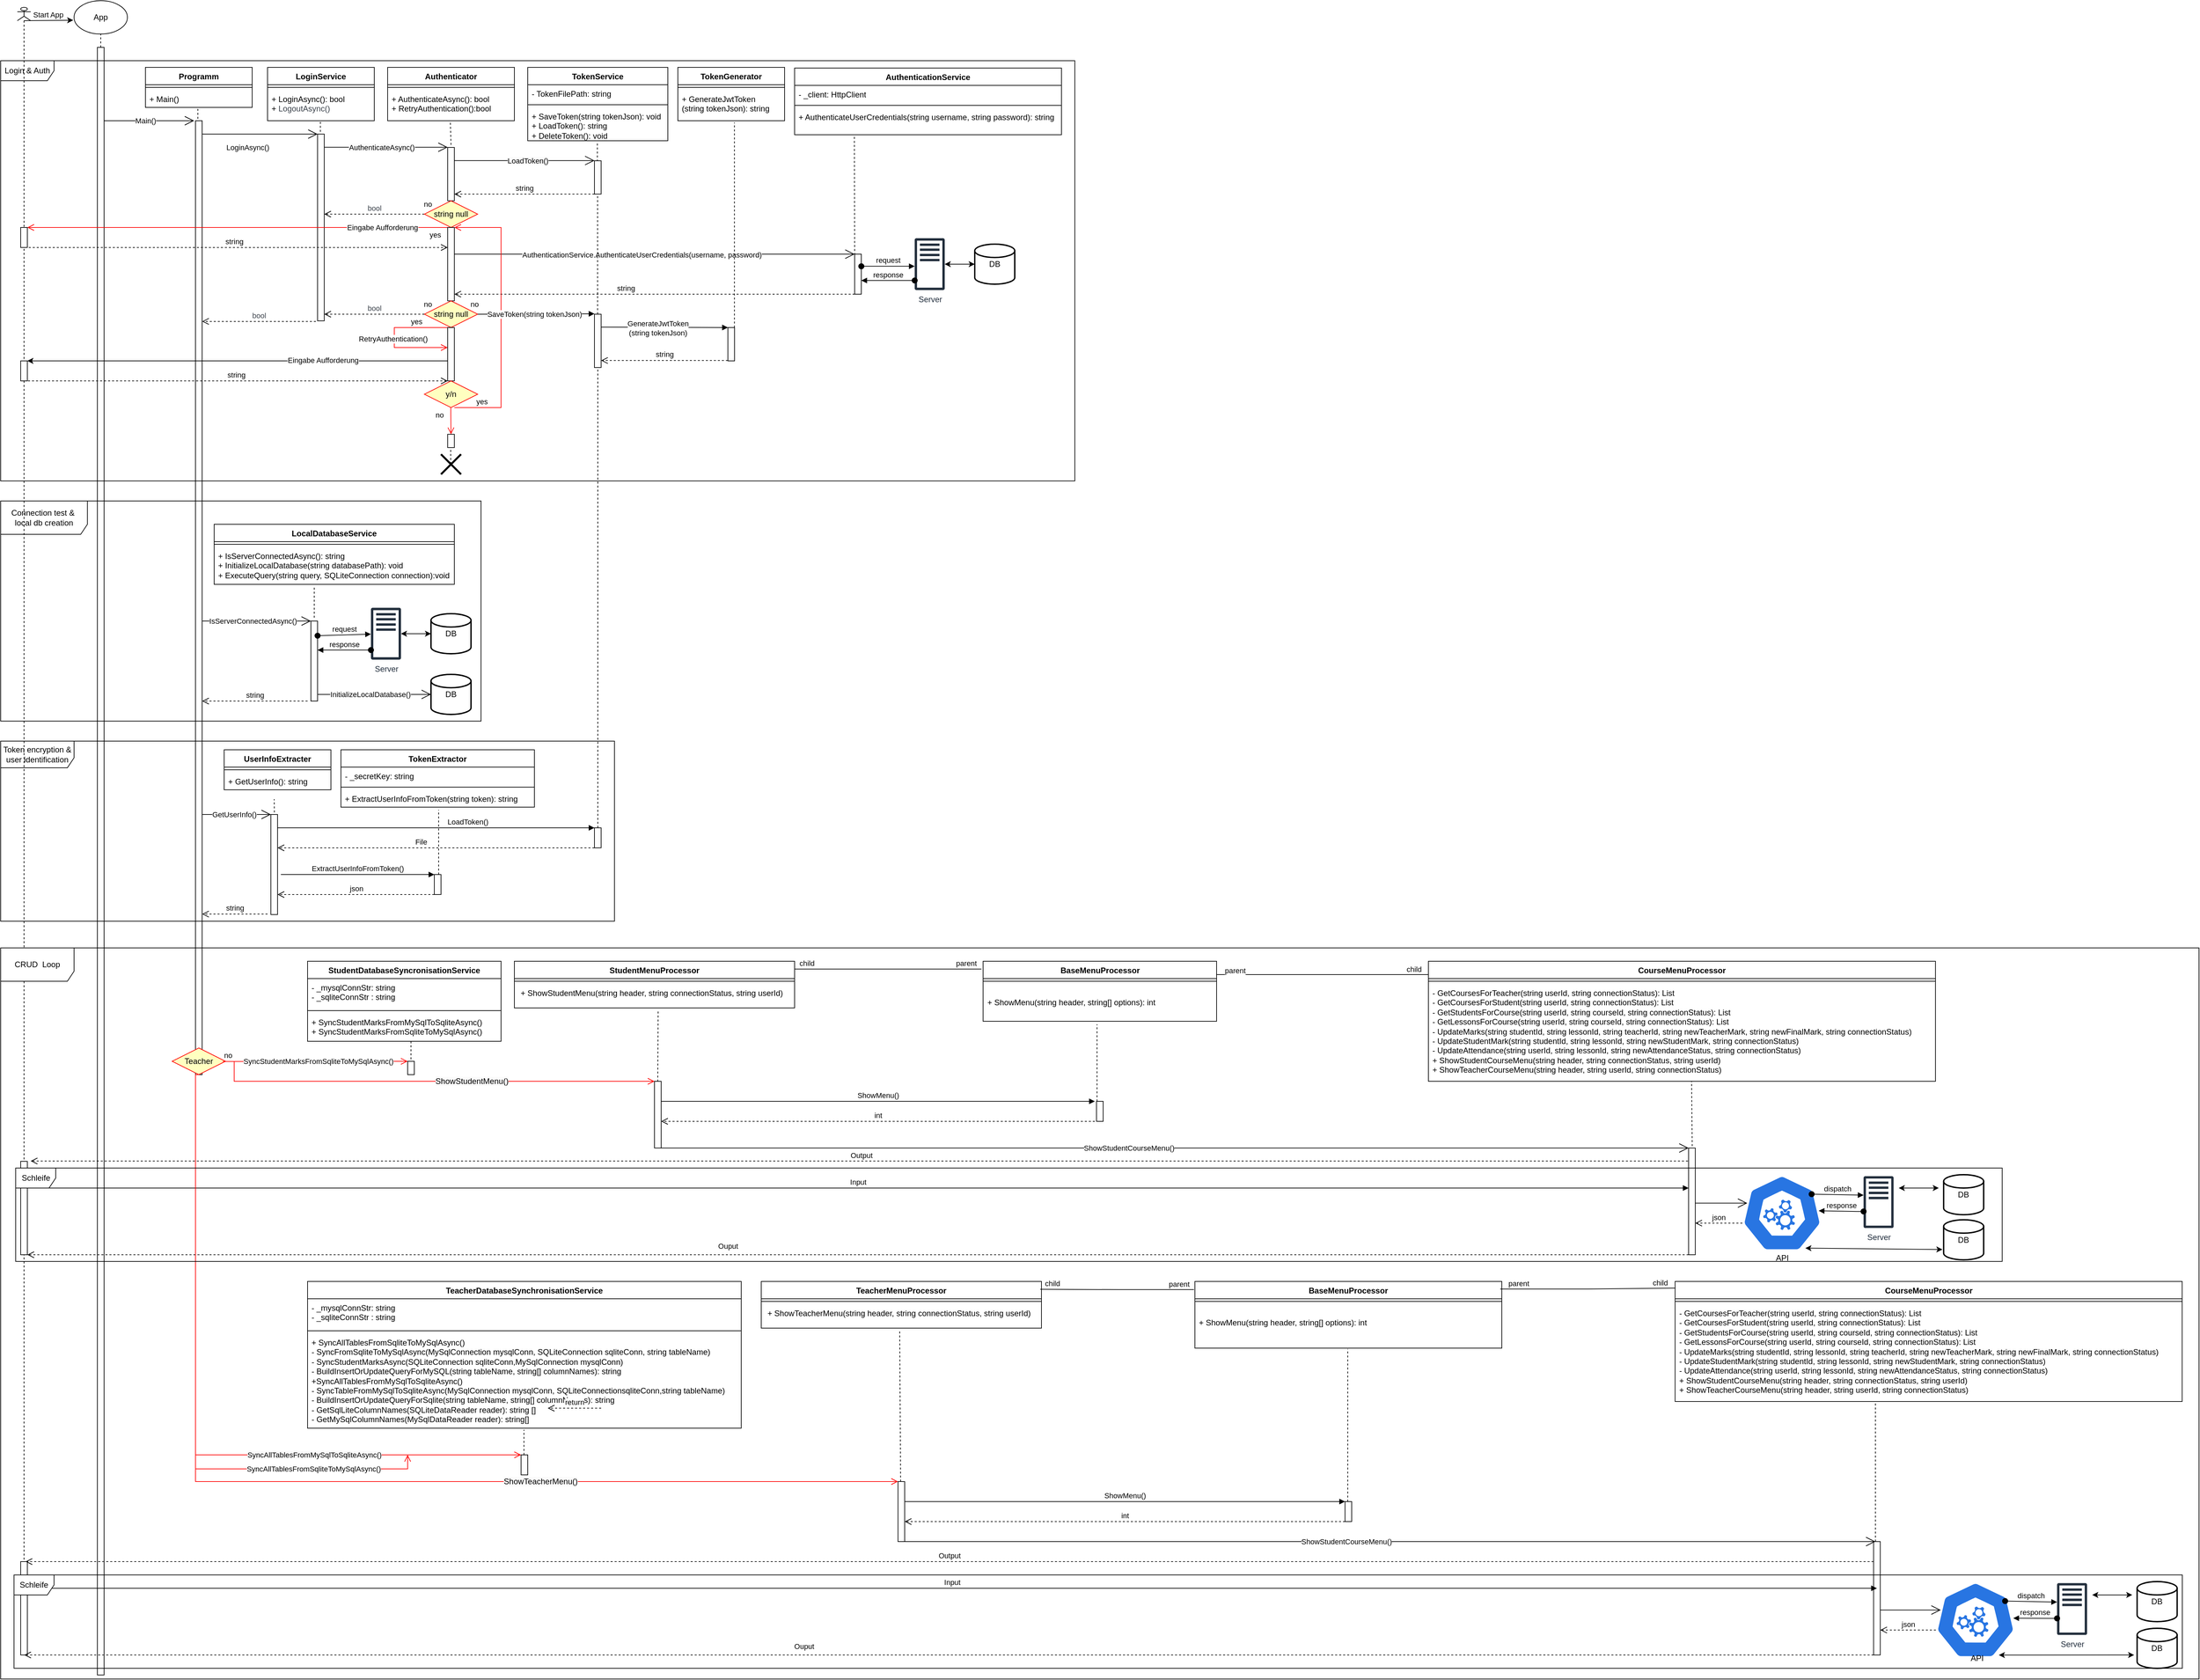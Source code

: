 <mxfile version="25.0.1">
  <diagram id="b6x4Lv43OXAUPdsw2RwR" name="Page-1">
    <mxGraphModel dx="4162" dy="1964" grid="1" gridSize="10" guides="1" tooltips="1" connect="1" arrows="1" fold="1" page="1" pageScale="1" pageWidth="827" pageHeight="1169" math="0" shadow="0">
      <root>
        <mxCell id="0" />
        <mxCell id="1" parent="0" />
        <mxCell id="o00ZwYb9mA9jG3mW_1sN-1" value="App" style="ellipse;whiteSpace=wrap;html=1;" parent="1" vertex="1">
          <mxGeometry x="120" y="110" width="80" height="50" as="geometry" />
        </mxCell>
        <mxCell id="o00ZwYb9mA9jG3mW_1sN-2" value="" style="endArrow=classic;html=1;rounded=0;entryX=-0.016;entryY=0.586;entryDx=0;entryDy=0;entryPerimeter=0;" parent="1" source="o00ZwYb9mA9jG3mW_1sN-142" target="o00ZwYb9mA9jG3mW_1sN-1" edge="1">
          <mxGeometry width="50" height="50" relative="1" as="geometry">
            <mxPoint x="50" y="139.875" as="sourcePoint" />
            <mxPoint x="80" y="140" as="targetPoint" />
          </mxGeometry>
        </mxCell>
        <mxCell id="o00ZwYb9mA9jG3mW_1sN-3" value="Start App" style="edgeLabel;html=1;align=center;verticalAlign=middle;resizable=0;points=[];" parent="o00ZwYb9mA9jG3mW_1sN-2" vertex="1" connectable="0">
          <mxGeometry x="0.525" y="-3" relative="1" as="geometry">
            <mxPoint x="-20" y="-12" as="offset" />
          </mxGeometry>
        </mxCell>
        <mxCell id="o00ZwYb9mA9jG3mW_1sN-4" value="" style="html=1;points=[[0,0,0,0,5],[0,1,0,0,-5],[1,0,0,0,5],[1,1,0,0,-5]];perimeter=orthogonalPerimeter;outlineConnect=0;targetShapes=umlLifeline;portConstraint=eastwest;newEdgeStyle={&quot;curved&quot;:0,&quot;rounded&quot;:0};" parent="1" vertex="1">
          <mxGeometry x="155" y="180" width="10" height="2440" as="geometry" />
        </mxCell>
        <mxCell id="o00ZwYb9mA9jG3mW_1sN-5" value="Programm" style="swimlane;fontStyle=1;align=center;verticalAlign=top;childLayout=stackLayout;horizontal=1;startSize=26;horizontalStack=0;resizeParent=1;resizeParentMax=0;resizeLast=0;collapsible=1;marginBottom=0;whiteSpace=wrap;html=1;" parent="1" vertex="1">
          <mxGeometry x="227" y="210" width="160" height="60" as="geometry" />
        </mxCell>
        <mxCell id="o00ZwYb9mA9jG3mW_1sN-6" value="" style="line;strokeWidth=1;fillColor=none;align=left;verticalAlign=middle;spacingTop=-1;spacingLeft=3;spacingRight=3;rotatable=0;labelPosition=right;points=[];portConstraint=eastwest;strokeColor=inherit;" parent="o00ZwYb9mA9jG3mW_1sN-5" vertex="1">
          <mxGeometry y="26" width="160" height="8" as="geometry" />
        </mxCell>
        <mxCell id="o00ZwYb9mA9jG3mW_1sN-7" value="+ Main()" style="text;strokeColor=none;fillColor=none;align=left;verticalAlign=top;spacingLeft=4;spacingRight=4;overflow=hidden;rotatable=0;points=[[0,0.5],[1,0.5]];portConstraint=eastwest;whiteSpace=wrap;html=1;" parent="o00ZwYb9mA9jG3mW_1sN-5" vertex="1">
          <mxGeometry y="34" width="160" height="26" as="geometry" />
        </mxCell>
        <mxCell id="o00ZwYb9mA9jG3mW_1sN-8" value="" style="endArrow=none;dashed=1;html=1;rounded=0;entryX=0.5;entryY=1;entryDx=0;entryDy=0;" parent="1" target="o00ZwYb9mA9jG3mW_1sN-1" edge="1">
          <mxGeometry width="50" height="50" relative="1" as="geometry">
            <mxPoint x="160" y="180" as="sourcePoint" />
            <mxPoint x="340" y="310" as="targetPoint" />
            <Array as="points" />
          </mxGeometry>
        </mxCell>
        <mxCell id="o00ZwYb9mA9jG3mW_1sN-9" value="" style="endArrow=none;dashed=1;html=1;rounded=0;exitX=0.491;exitY=1.08;exitDx=0;exitDy=0;exitPerimeter=0;" parent="1" source="o00ZwYb9mA9jG3mW_1sN-7" target="o00ZwYb9mA9jG3mW_1sN-38" edge="1">
          <mxGeometry width="50" height="50" relative="1" as="geometry">
            <mxPoint x="257" y="440" as="sourcePoint" />
            <mxPoint x="307" y="390" as="targetPoint" />
          </mxGeometry>
        </mxCell>
        <mxCell id="o00ZwYb9mA9jG3mW_1sN-10" value="" style="endArrow=open;endFill=1;endSize=12;html=1;rounded=0;" parent="1" source="o00ZwYb9mA9jG3mW_1sN-4" edge="1">
          <mxGeometry width="160" relative="1" as="geometry">
            <mxPoint x="165" y="300" as="sourcePoint" />
            <mxPoint x="300" y="290" as="targetPoint" />
          </mxGeometry>
        </mxCell>
        <mxCell id="o00ZwYb9mA9jG3mW_1sN-11" value="Main()" style="edgeLabel;html=1;align=center;verticalAlign=middle;resizable=0;points=[];" parent="o00ZwYb9mA9jG3mW_1sN-10" vertex="1" connectable="0">
          <mxGeometry x="-0.195" relative="1" as="geometry">
            <mxPoint x="7" as="offset" />
          </mxGeometry>
        </mxCell>
        <mxCell id="o00ZwYb9mA9jG3mW_1sN-12" value="LoginService" style="swimlane;fontStyle=1;align=center;verticalAlign=top;childLayout=stackLayout;horizontal=1;startSize=26;horizontalStack=0;resizeParent=1;resizeParentMax=0;resizeLast=0;collapsible=1;marginBottom=0;whiteSpace=wrap;html=1;" parent="1" vertex="1">
          <mxGeometry x="410" y="210" width="160" height="80" as="geometry" />
        </mxCell>
        <mxCell id="o00ZwYb9mA9jG3mW_1sN-13" value="" style="line;strokeWidth=1;fillColor=none;align=left;verticalAlign=middle;spacingTop=-1;spacingLeft=3;spacingRight=3;rotatable=0;labelPosition=right;points=[];portConstraint=eastwest;strokeColor=inherit;" parent="o00ZwYb9mA9jG3mW_1sN-12" vertex="1">
          <mxGeometry y="26" width="160" height="8" as="geometry" />
        </mxCell>
        <mxCell id="o00ZwYb9mA9jG3mW_1sN-14" value="+ LoginAsync(): bool&lt;div&gt;+&amp;nbsp;&lt;span style=&quot;color: rgb(58, 65, 74); background-color: initial;&quot;&gt;LogoutAsync()&lt;/span&gt;&lt;/div&gt;" style="text;strokeColor=none;fillColor=none;align=left;verticalAlign=top;spacingLeft=4;spacingRight=4;overflow=hidden;rotatable=0;points=[[0,0.5],[1,0.5]];portConstraint=eastwest;whiteSpace=wrap;html=1;" parent="o00ZwYb9mA9jG3mW_1sN-12" vertex="1">
          <mxGeometry y="34" width="160" height="46" as="geometry" />
        </mxCell>
        <mxCell id="o00ZwYb9mA9jG3mW_1sN-15" value="" style="endArrow=none;dashed=1;html=1;rounded=0;exitX=0.495;exitY=1.034;exitDx=0;exitDy=0;exitPerimeter=0;" parent="1" source="o00ZwYb9mA9jG3mW_1sN-14" target="o00ZwYb9mA9jG3mW_1sN-16" edge="1">
          <mxGeometry width="50" height="50" relative="1" as="geometry">
            <mxPoint x="316" y="262" as="sourcePoint" />
            <mxPoint x="492" y="270" as="targetPoint" />
          </mxGeometry>
        </mxCell>
        <mxCell id="o00ZwYb9mA9jG3mW_1sN-16" value="" style="html=1;points=[[0,0,0,0,5],[0,1,0,0,-5],[1,0,0,0,5],[1,1,0,0,-5]];perimeter=orthogonalPerimeter;outlineConnect=0;targetShapes=umlLifeline;portConstraint=eastwest;newEdgeStyle={&quot;curved&quot;:0,&quot;rounded&quot;:0};" parent="1" vertex="1">
          <mxGeometry x="485" y="310" width="10" height="280" as="geometry" />
        </mxCell>
        <mxCell id="o00ZwYb9mA9jG3mW_1sN-17" value="" style="endArrow=open;endFill=1;endSize=12;html=1;rounded=0;" parent="1" edge="1">
          <mxGeometry width="160" relative="1" as="geometry">
            <mxPoint x="312" y="310" as="sourcePoint" />
            <mxPoint x="485" y="310" as="targetPoint" />
          </mxGeometry>
        </mxCell>
        <mxCell id="o00ZwYb9mA9jG3mW_1sN-18" value="&lt;span data-lucid-content=&quot;{&amp;quot;t&amp;quot;:&amp;quot;Authenticator&amp;quot;,&amp;quot;m&amp;quot;:[{&amp;quot;s&amp;quot;:0,&amp;quot;n&amp;quot;:&amp;quot;a&amp;quot;,&amp;quot;v&amp;quot;:&amp;quot;center&amp;quot;},{&amp;quot;s&amp;quot;:0,&amp;quot;n&amp;quot;:&amp;quot;c&amp;quot;,&amp;quot;v&amp;quot;:&amp;quot;000000&amp;quot;,&amp;quot;e&amp;quot;:13},{&amp;quot;s&amp;quot;:0,&amp;quot;n&amp;quot;:&amp;quot;b&amp;quot;,&amp;quot;v&amp;quot;:true,&amp;quot;e&amp;quot;:13}]}&quot; data-lucid-type=&quot;application/vnd.lucid.text&quot;&gt;Authenticator&lt;/span&gt;" style="swimlane;fontStyle=1;align=center;verticalAlign=top;childLayout=stackLayout;horizontal=1;startSize=26;horizontalStack=0;resizeParent=1;resizeParentMax=0;resizeLast=0;collapsible=1;marginBottom=0;whiteSpace=wrap;html=1;" parent="1" vertex="1">
          <mxGeometry x="590" y="210" width="190" height="80" as="geometry" />
        </mxCell>
        <mxCell id="o00ZwYb9mA9jG3mW_1sN-19" value="" style="line;strokeWidth=1;fillColor=none;align=left;verticalAlign=middle;spacingTop=-1;spacingLeft=3;spacingRight=3;rotatable=0;labelPosition=right;points=[];portConstraint=eastwest;strokeColor=inherit;" parent="o00ZwYb9mA9jG3mW_1sN-18" vertex="1">
          <mxGeometry y="26" width="190" height="8" as="geometry" />
        </mxCell>
        <mxCell id="o00ZwYb9mA9jG3mW_1sN-20" value="+ AuthenticateAsync(): bool&lt;div&gt;+&amp;nbsp;RetryAuthentication():bool&lt;/div&gt;" style="text;strokeColor=none;fillColor=none;align=left;verticalAlign=top;spacingLeft=4;spacingRight=4;overflow=hidden;rotatable=0;points=[[0,0.5],[1,0.5]];portConstraint=eastwest;whiteSpace=wrap;html=1;" parent="o00ZwYb9mA9jG3mW_1sN-18" vertex="1">
          <mxGeometry y="34" width="190" height="46" as="geometry" />
        </mxCell>
        <mxCell id="o00ZwYb9mA9jG3mW_1sN-21" value="" style="html=1;points=[[0,0,0,0,5],[0,1,0,0,-5],[1,0,0,0,5],[1,1,0,0,-5]];perimeter=orthogonalPerimeter;outlineConnect=0;targetShapes=umlLifeline;portConstraint=eastwest;newEdgeStyle={&quot;curved&quot;:0,&quot;rounded&quot;:0};" parent="1" vertex="1">
          <mxGeometry x="680" y="330" width="10" height="80" as="geometry" />
        </mxCell>
        <mxCell id="o00ZwYb9mA9jG3mW_1sN-22" value="" style="endArrow=none;dashed=1;html=1;rounded=0;exitX=0.495;exitY=1.068;exitDx=0;exitDy=0;exitPerimeter=0;entryX=0.505;entryY=-0.036;entryDx=0;entryDy=0;entryPerimeter=0;" parent="1" source="o00ZwYb9mA9jG3mW_1sN-20" target="o00ZwYb9mA9jG3mW_1sN-21" edge="1">
          <mxGeometry width="50" height="50" relative="1" as="geometry">
            <mxPoint x="499" y="262" as="sourcePoint" />
            <mxPoint x="499" y="295" as="targetPoint" />
          </mxGeometry>
        </mxCell>
        <mxCell id="o00ZwYb9mA9jG3mW_1sN-23" value="TokenService" style="swimlane;fontStyle=1;align=center;verticalAlign=top;childLayout=stackLayout;horizontal=1;startSize=26;horizontalStack=0;resizeParent=1;resizeParentMax=0;resizeLast=0;collapsible=1;marginBottom=0;whiteSpace=wrap;html=1;" parent="1" vertex="1">
          <mxGeometry x="800" y="210" width="210" height="110" as="geometry" />
        </mxCell>
        <mxCell id="o00ZwYb9mA9jG3mW_1sN-24" value="- TokenFilePath: string" style="text;strokeColor=none;fillColor=none;align=left;verticalAlign=top;spacingLeft=4;spacingRight=4;overflow=hidden;rotatable=0;points=[[0,0.5],[1,0.5]];portConstraint=eastwest;whiteSpace=wrap;html=1;" parent="o00ZwYb9mA9jG3mW_1sN-23" vertex="1">
          <mxGeometry y="26" width="210" height="26" as="geometry" />
        </mxCell>
        <mxCell id="o00ZwYb9mA9jG3mW_1sN-25" value="" style="line;strokeWidth=1;fillColor=none;align=left;verticalAlign=middle;spacingTop=-1;spacingLeft=3;spacingRight=3;rotatable=0;labelPosition=right;points=[];portConstraint=eastwest;strokeColor=inherit;" parent="o00ZwYb9mA9jG3mW_1sN-23" vertex="1">
          <mxGeometry y="52" width="210" height="8" as="geometry" />
        </mxCell>
        <mxCell id="o00ZwYb9mA9jG3mW_1sN-26" value="+ SaveToken(string tokenJson): void&lt;div&gt;+ LoadToken(): string&lt;br&gt;&lt;/div&gt;&lt;div&gt;+ DeleteToken(): void&lt;br&gt;&lt;/div&gt;" style="text;strokeColor=none;fillColor=none;align=left;verticalAlign=top;spacingLeft=4;spacingRight=4;overflow=hidden;rotatable=0;points=[[0,0.5],[1,0.5]];portConstraint=eastwest;whiteSpace=wrap;html=1;" parent="o00ZwYb9mA9jG3mW_1sN-23" vertex="1">
          <mxGeometry y="60" width="210" height="50" as="geometry" />
        </mxCell>
        <mxCell id="o00ZwYb9mA9jG3mW_1sN-27" value="" style="html=1;points=[[0,0,0,0,5],[0,1,0,0,-5],[1,0,0,0,5],[1,1,0,0,-5]];perimeter=orthogonalPerimeter;outlineConnect=0;targetShapes=umlLifeline;portConstraint=eastwest;newEdgeStyle={&quot;curved&quot;:0,&quot;rounded&quot;:0};" parent="1" vertex="1">
          <mxGeometry x="900" y="350" width="10" height="50" as="geometry" />
        </mxCell>
        <mxCell id="o00ZwYb9mA9jG3mW_1sN-28" value="" style="endArrow=none;dashed=1;html=1;rounded=0;exitX=0.497;exitY=1.083;exitDx=0;exitDy=0;exitPerimeter=0;" parent="1" source="o00ZwYb9mA9jG3mW_1sN-26" target="o00ZwYb9mA9jG3mW_1sN-27" edge="1">
          <mxGeometry width="50" height="50" relative="1" as="geometry">
            <mxPoint x="694" y="263" as="sourcePoint" />
            <mxPoint x="695" y="292" as="targetPoint" />
          </mxGeometry>
        </mxCell>
        <mxCell id="o00ZwYb9mA9jG3mW_1sN-29" value="" style="endArrow=open;endFill=1;endSize=12;html=1;rounded=0;entryX=0;entryY=0.188;entryDx=0;entryDy=0;entryPerimeter=0;" parent="1" edge="1">
          <mxGeometry width="160" relative="1" as="geometry">
            <mxPoint x="495" y="329.71" as="sourcePoint" />
            <mxPoint x="680" y="329.75" as="targetPoint" />
          </mxGeometry>
        </mxCell>
        <mxCell id="o00ZwYb9mA9jG3mW_1sN-30" value="&lt;div style=&quot;text-align: left;&quot;&gt;&lt;br&gt;&lt;/div&gt;" style="edgeLabel;html=1;align=center;verticalAlign=middle;resizable=0;points=[];" parent="o00ZwYb9mA9jG3mW_1sN-29" vertex="1" connectable="0">
          <mxGeometry x="-0.175" y="1" relative="1" as="geometry">
            <mxPoint x="5" as="offset" />
          </mxGeometry>
        </mxCell>
        <mxCell id="o00ZwYb9mA9jG3mW_1sN-31" value="&lt;span style=&quot;text-align: left; text-wrap: wrap; background-color: rgb(251, 251, 251);&quot;&gt;&lt;font style=&quot;font-size: 11px;&quot;&gt;AuthenticateAsync()&lt;/font&gt;&lt;/span&gt;" style="edgeLabel;html=1;align=center;verticalAlign=middle;resizable=0;points=[];" parent="o00ZwYb9mA9jG3mW_1sN-29" vertex="1" connectable="0">
          <mxGeometry x="-0.195" relative="1" as="geometry">
            <mxPoint x="11" as="offset" />
          </mxGeometry>
        </mxCell>
        <mxCell id="o00ZwYb9mA9jG3mW_1sN-32" value="" style="endArrow=open;endFill=1;endSize=12;html=1;rounded=0;" parent="1" edge="1">
          <mxGeometry width="160" relative="1" as="geometry">
            <mxPoint x="690" y="349.71" as="sourcePoint" />
            <mxPoint x="900" y="349.71" as="targetPoint" />
          </mxGeometry>
        </mxCell>
        <mxCell id="o00ZwYb9mA9jG3mW_1sN-33" value="&lt;div style=&quot;text-align: left;&quot;&gt;&lt;br&gt;&lt;/div&gt;" style="edgeLabel;html=1;align=center;verticalAlign=middle;resizable=0;points=[];" parent="o00ZwYb9mA9jG3mW_1sN-32" vertex="1" connectable="0">
          <mxGeometry x="-0.175" y="1" relative="1" as="geometry">
            <mxPoint x="5" as="offset" />
          </mxGeometry>
        </mxCell>
        <mxCell id="o00ZwYb9mA9jG3mW_1sN-34" value="&lt;span style=&quot;text-align: left; background-color: rgb(251, 251, 251);&quot;&gt;&lt;font style=&quot;&quot;&gt;&lt;span style=&quot;text-wrap: wrap;&quot;&gt;LoadToken()&lt;/span&gt;&lt;/font&gt;&lt;/span&gt;" style="edgeLabel;html=1;align=center;verticalAlign=middle;resizable=0;points=[];" parent="o00ZwYb9mA9jG3mW_1sN-32" vertex="1" connectable="0">
          <mxGeometry x="-0.195" relative="1" as="geometry">
            <mxPoint x="25" as="offset" />
          </mxGeometry>
        </mxCell>
        <mxCell id="o00ZwYb9mA9jG3mW_1sN-35" value="" style="endArrow=open;endFill=1;endSize=12;html=1;rounded=0;" parent="1" target="o00ZwYb9mA9jG3mW_1sN-38" edge="1">
          <mxGeometry width="160" relative="1" as="geometry">
            <mxPoint x="312" y="300" as="sourcePoint" />
            <mxPoint x="485" y="300" as="targetPoint" />
          </mxGeometry>
        </mxCell>
        <mxCell id="o00ZwYb9mA9jG3mW_1sN-36" value="&lt;div style=&quot;text-align: left;&quot;&gt;&lt;br&gt;&lt;/div&gt;" style="edgeLabel;html=1;align=center;verticalAlign=middle;resizable=0;points=[];" parent="o00ZwYb9mA9jG3mW_1sN-35" vertex="1" connectable="0">
          <mxGeometry x="-0.175" y="1" relative="1" as="geometry">
            <mxPoint x="5" as="offset" />
          </mxGeometry>
        </mxCell>
        <mxCell id="o00ZwYb9mA9jG3mW_1sN-37" value="LoginAsync()" style="edgeLabel;html=1;align=center;verticalAlign=middle;resizable=0;points=[];" parent="o00ZwYb9mA9jG3mW_1sN-35" vertex="1" connectable="0">
          <mxGeometry x="-0.195" relative="1" as="geometry">
            <mxPoint x="68" y="30" as="offset" />
          </mxGeometry>
        </mxCell>
        <mxCell id="o00ZwYb9mA9jG3mW_1sN-38" value="" style="html=1;points=[[0,0,0,0,5],[0,1,0,0,-5],[1,0,0,0,5],[1,1,0,0,-5]];perimeter=orthogonalPerimeter;outlineConnect=0;targetShapes=umlLifeline;portConstraint=eastwest;newEdgeStyle={&quot;curved&quot;:0,&quot;rounded&quot;:0};" parent="1" vertex="1">
          <mxGeometry x="302" y="290" width="10" height="1430" as="geometry" />
        </mxCell>
        <mxCell id="o00ZwYb9mA9jG3mW_1sN-39" value="string" style="html=1;verticalAlign=bottom;endArrow=open;dashed=1;endSize=8;curved=0;rounded=0;" parent="1" target="o00ZwYb9mA9jG3mW_1sN-21" edge="1">
          <mxGeometry x="0.001" relative="1" as="geometry">
            <mxPoint x="900" y="400" as="sourcePoint" />
            <mxPoint x="820" y="400" as="targetPoint" />
            <mxPoint as="offset" />
          </mxGeometry>
        </mxCell>
        <mxCell id="o00ZwYb9mA9jG3mW_1sN-40" value="&lt;span data-lucid-content=&quot;{&amp;quot;t&amp;quot;:&amp;quot;bool&amp;quot;,&amp;quot;m&amp;quot;:[{&amp;quot;s&amp;quot;:0,&amp;quot;n&amp;quot;:&amp;quot;a&amp;quot;,&amp;quot;v&amp;quot;:&amp;quot;center&amp;quot;},{&amp;quot;s&amp;quot;:0,&amp;quot;n&amp;quot;:&amp;quot;fsp&amp;quot;,&amp;quot;v&amp;quot;:&amp;quot;ss_presetShapeStyle1_textStyle&amp;quot;,&amp;quot;e&amp;quot;:4},{&amp;quot;s&amp;quot;:0,&amp;quot;n&amp;quot;:&amp;quot;fsp2&amp;quot;,&amp;quot;v&amp;quot;:&amp;quot;ss_presetShapeStyle1_textStyle&amp;quot;,&amp;quot;e&amp;quot;:4}]}&quot; data-lucid-type=&quot;application/vnd.lucid.text&quot;&gt;&lt;span style=&quot;color:#3a414a;&quot;&gt;bool&lt;/span&gt;&lt;/span&gt;" style="html=1;verticalAlign=bottom;endArrow=open;dashed=1;endSize=8;curved=0;rounded=0;exitX=0;exitY=0.5;exitDx=0;exitDy=0;" parent="1" source="o00ZwYb9mA9jG3mW_1sN-41" target="o00ZwYb9mA9jG3mW_1sN-16" edge="1">
          <mxGeometry x="0.001" relative="1" as="geometry">
            <mxPoint x="680" y="410" as="sourcePoint" />
            <mxPoint x="500" y="410" as="targetPoint" />
            <mxPoint as="offset" />
          </mxGeometry>
        </mxCell>
        <mxCell id="o00ZwYb9mA9jG3mW_1sN-41" value="string null" style="rhombus;whiteSpace=wrap;html=1;fontColor=#000000;fillColor=#ffffc0;strokeColor=#ff0000;" parent="1" vertex="1">
          <mxGeometry x="645" y="410" width="80" height="40" as="geometry" />
        </mxCell>
        <mxCell id="o00ZwYb9mA9jG3mW_1sN-42" value="yes" style="edgeStyle=orthogonalEdgeStyle;html=1;align=left;verticalAlign=bottom;endArrow=open;endSize=8;strokeColor=#ff0000;rounded=0;" parent="1" edge="1">
          <mxGeometry x="-0.906" y="20" relative="1" as="geometry">
            <mxPoint x="50" y="450" as="targetPoint" />
            <mxPoint x="680" y="450" as="sourcePoint" />
            <Array as="points" />
            <mxPoint as="offset" />
          </mxGeometry>
        </mxCell>
        <mxCell id="o00ZwYb9mA9jG3mW_1sN-43" value="Eingabe Aufforderung" style="edgeLabel;html=1;align=center;verticalAlign=middle;resizable=0;points=[];" parent="o00ZwYb9mA9jG3mW_1sN-42" vertex="1" connectable="0">
          <mxGeometry x="-0.625" y="-1" relative="1" as="geometry">
            <mxPoint x="20" y="1" as="offset" />
          </mxGeometry>
        </mxCell>
        <mxCell id="o00ZwYb9mA9jG3mW_1sN-44" value="&lt;span data-lucid-content=&quot;{&amp;quot;t&amp;quot;:&amp;quot;bool&amp;quot;,&amp;quot;m&amp;quot;:[{&amp;quot;s&amp;quot;:0,&amp;quot;n&amp;quot;:&amp;quot;a&amp;quot;,&amp;quot;v&amp;quot;:&amp;quot;center&amp;quot;},{&amp;quot;s&amp;quot;:0,&amp;quot;n&amp;quot;:&amp;quot;fsp&amp;quot;,&amp;quot;v&amp;quot;:&amp;quot;ss_presetShapeStyle1_textStyle&amp;quot;,&amp;quot;e&amp;quot;:4},{&amp;quot;s&amp;quot;:0,&amp;quot;n&amp;quot;:&amp;quot;fsp2&amp;quot;,&amp;quot;v&amp;quot;:&amp;quot;ss_presetShapeStyle1_textStyle&amp;quot;,&amp;quot;e&amp;quot;:4}]}&quot; data-lucid-type=&quot;application/vnd.lucid.text&quot;&gt;&lt;span style=&quot;color:#3a414a;&quot;&gt;bool&lt;/span&gt;&lt;/span&gt;" style="html=1;verticalAlign=bottom;endArrow=open;dashed=1;endSize=8;curved=0;rounded=0;exitX=-0.255;exitY=1.003;exitDx=0;exitDy=0;exitPerimeter=0;" parent="1" source="o00ZwYb9mA9jG3mW_1sN-16" target="o00ZwYb9mA9jG3mW_1sN-38" edge="1">
          <mxGeometry x="0.001" relative="1" as="geometry">
            <mxPoint x="655" y="440" as="sourcePoint" />
            <mxPoint x="505" y="440" as="targetPoint" />
            <mxPoint as="offset" />
          </mxGeometry>
        </mxCell>
        <mxCell id="o00ZwYb9mA9jG3mW_1sN-45" value="&lt;font style=&quot;font-size: 11px;&quot;&gt;no&lt;/font&gt;" style="text;html=1;align=center;verticalAlign=middle;resizable=0;points=[];autosize=1;strokeColor=none;fillColor=none;" parent="1" vertex="1">
          <mxGeometry x="630" y="400" width="40" height="30" as="geometry" />
        </mxCell>
        <mxCell id="o00ZwYb9mA9jG3mW_1sN-46" value="&lt;span data-lucid-content=&quot;{&amp;quot;t&amp;quot;:&amp;quot;AuthenticationService&amp;quot;,&amp;quot;m&amp;quot;:[{&amp;quot;s&amp;quot;:0,&amp;quot;n&amp;quot;:&amp;quot;a&amp;quot;,&amp;quot;v&amp;quot;:&amp;quot;center&amp;quot;},{&amp;quot;s&amp;quot;:0,&amp;quot;n&amp;quot;:&amp;quot;c&amp;quot;,&amp;quot;v&amp;quot;:&amp;quot;000000&amp;quot;,&amp;quot;e&amp;quot;:21},{&amp;quot;s&amp;quot;:0,&amp;quot;n&amp;quot;:&amp;quot;b&amp;quot;,&amp;quot;v&amp;quot;:true,&amp;quot;e&amp;quot;:21}]}&quot; data-lucid-type=&quot;application/vnd.lucid.text&quot;&gt;AuthenticationService&lt;/span&gt;" style="swimlane;fontStyle=1;align=center;verticalAlign=top;childLayout=stackLayout;horizontal=1;startSize=26;horizontalStack=0;resizeParent=1;resizeParentMax=0;resizeLast=0;collapsible=1;marginBottom=0;whiteSpace=wrap;html=1;" parent="1" vertex="1">
          <mxGeometry x="1200" y="211" width="400" height="100" as="geometry" />
        </mxCell>
        <mxCell id="o00ZwYb9mA9jG3mW_1sN-47" value="- _client: HttpClient" style="text;strokeColor=none;fillColor=none;align=left;verticalAlign=top;spacingLeft=4;spacingRight=4;overflow=hidden;rotatable=0;points=[[0,0.5],[1,0.5]];portConstraint=eastwest;whiteSpace=wrap;html=1;" parent="o00ZwYb9mA9jG3mW_1sN-46" vertex="1">
          <mxGeometry y="26" width="400" height="26" as="geometry" />
        </mxCell>
        <mxCell id="o00ZwYb9mA9jG3mW_1sN-48" value="" style="line;strokeWidth=1;fillColor=none;align=left;verticalAlign=middle;spacingTop=-1;spacingLeft=3;spacingRight=3;rotatable=0;labelPosition=right;points=[];portConstraint=eastwest;strokeColor=inherit;" parent="o00ZwYb9mA9jG3mW_1sN-46" vertex="1">
          <mxGeometry y="52" width="400" height="8" as="geometry" />
        </mxCell>
        <mxCell id="o00ZwYb9mA9jG3mW_1sN-49" value="+ AuthenticateUserCredentials&lt;span style=&quot;background-color: initial;&quot;&gt;(string username, string password):&lt;/span&gt;&lt;span style=&quot;background-color: initial;&quot;&gt;&amp;nbsp;string&lt;/span&gt;" style="text;strokeColor=none;fillColor=none;align=left;verticalAlign=top;spacingLeft=4;spacingRight=4;overflow=hidden;rotatable=0;points=[[0,0.5],[1,0.5]];portConstraint=eastwest;whiteSpace=wrap;html=1;" parent="o00ZwYb9mA9jG3mW_1sN-46" vertex="1">
          <mxGeometry y="60" width="400" height="40" as="geometry" />
        </mxCell>
        <mxCell id="o00ZwYb9mA9jG3mW_1sN-50" value="" style="endArrow=none;dashed=1;html=1;rounded=0;exitX=0.224;exitY=1.082;exitDx=0;exitDy=0;exitPerimeter=0;" parent="1" source="o00ZwYb9mA9jG3mW_1sN-49" target="o00ZwYb9mA9jG3mW_1sN-51" edge="1">
          <mxGeometry width="50" height="50" relative="1" as="geometry">
            <mxPoint x="1174.71" y="254" as="sourcePoint" />
            <mxPoint x="1083.32" y="430" as="targetPoint" />
          </mxGeometry>
        </mxCell>
        <mxCell id="o00ZwYb9mA9jG3mW_1sN-51" value="" style="html=1;points=[[0,0,0,0,5],[0,1,0,0,-5],[1,0,0,0,5],[1,1,0,0,-5]];perimeter=orthogonalPerimeter;outlineConnect=0;targetShapes=umlLifeline;portConstraint=eastwest;newEdgeStyle={&quot;curved&quot;:0,&quot;rounded&quot;:0};" parent="1" vertex="1">
          <mxGeometry x="1290" y="490" width="10" height="60" as="geometry" />
        </mxCell>
        <mxCell id="o00ZwYb9mA9jG3mW_1sN-52" value="" style="html=1;points=[[0,0,0,0,5],[0,1,0,0,-5],[1,0,0,0,5],[1,1,0,0,-5]];perimeter=orthogonalPerimeter;outlineConnect=0;targetShapes=umlLifeline;portConstraint=eastwest;newEdgeStyle={&quot;curved&quot;:0,&quot;rounded&quot;:0};" parent="1" vertex="1">
          <mxGeometry x="680" y="450" width="10" height="110" as="geometry" />
        </mxCell>
        <mxCell id="o00ZwYb9mA9jG3mW_1sN-53" value="string" style="html=1;verticalAlign=bottom;endArrow=open;dashed=1;endSize=8;curved=0;rounded=0;" parent="1" edge="1">
          <mxGeometry relative="1" as="geometry">
            <mxPoint x="40.1" y="480.0" as="sourcePoint" />
            <mxPoint x="680" y="480" as="targetPoint" />
          </mxGeometry>
        </mxCell>
        <mxCell id="o00ZwYb9mA9jG3mW_1sN-54" value="" style="endArrow=open;endFill=1;endSize=12;html=1;rounded=0;" parent="1" target="o00ZwYb9mA9jG3mW_1sN-51" edge="1">
          <mxGeometry width="160" relative="1" as="geometry">
            <mxPoint x="690" y="490" as="sourcePoint" />
            <mxPoint x="850" y="490" as="targetPoint" />
          </mxGeometry>
        </mxCell>
        <mxCell id="o00ZwYb9mA9jG3mW_1sN-55" value="AuthenticationService.AuthenticateUserCredentials(username, password)" style="edgeLabel;html=1;align=center;verticalAlign=middle;resizable=0;points=[];" parent="o00ZwYb9mA9jG3mW_1sN-54" vertex="1" connectable="0">
          <mxGeometry x="-0.102" y="-1" relative="1" as="geometry">
            <mxPoint x="11" as="offset" />
          </mxGeometry>
        </mxCell>
        <mxCell id="o00ZwYb9mA9jG3mW_1sN-56" value="DB" style="strokeWidth=2;html=1;shape=mxgraph.flowchart.database;whiteSpace=wrap;" parent="1" vertex="1">
          <mxGeometry x="1470" y="475" width="60" height="60" as="geometry" />
        </mxCell>
        <mxCell id="o00ZwYb9mA9jG3mW_1sN-57" value="Server" style="sketch=0;outlineConnect=0;fontColor=#232F3E;gradientColor=none;fillColor=#232F3D;strokeColor=none;dashed=0;verticalLabelPosition=bottom;verticalAlign=top;align=center;html=1;fontSize=12;fontStyle=0;aspect=fixed;pointerEvents=1;shape=mxgraph.aws4.traditional_server;" parent="1" vertex="1">
          <mxGeometry x="1380" y="466" width="45" height="78" as="geometry" />
        </mxCell>
        <mxCell id="o00ZwYb9mA9jG3mW_1sN-58" value="response" style="html=1;verticalAlign=bottom;startArrow=oval;startFill=1;endArrow=block;startSize=8;curved=0;rounded=0;" parent="1" edge="1">
          <mxGeometry width="60" relative="1" as="geometry">
            <mxPoint x="1380" y="529.5" as="sourcePoint" />
            <mxPoint x="1300" y="529.5" as="targetPoint" />
            <Array as="points">
              <mxPoint x="1370" y="529.5" />
            </Array>
          </mxGeometry>
        </mxCell>
        <mxCell id="o00ZwYb9mA9jG3mW_1sN-59" value="request" style="html=1;verticalAlign=bottom;startArrow=oval;startFill=1;endArrow=block;startSize=8;curved=0;rounded=0;" parent="1" source="o00ZwYb9mA9jG3mW_1sN-51" target="o00ZwYb9mA9jG3mW_1sN-57" edge="1">
          <mxGeometry width="60" relative="1" as="geometry">
            <mxPoint x="1300" y="530" as="sourcePoint" />
            <mxPoint x="1360" y="530" as="targetPoint" />
          </mxGeometry>
        </mxCell>
        <mxCell id="o00ZwYb9mA9jG3mW_1sN-60" value="string" style="html=1;verticalAlign=bottom;endArrow=open;dashed=1;endSize=8;curved=0;rounded=0;entryX=1;entryY=0.909;entryDx=0;entryDy=0;entryPerimeter=0;" parent="1" source="o00ZwYb9mA9jG3mW_1sN-51" target="o00ZwYb9mA9jG3mW_1sN-52" edge="1">
          <mxGeometry x="0.143" relative="1" as="geometry">
            <mxPoint x="1110" y="550" as="sourcePoint" />
            <mxPoint x="710" y="550" as="targetPoint" />
            <mxPoint as="offset" />
          </mxGeometry>
        </mxCell>
        <mxCell id="o00ZwYb9mA9jG3mW_1sN-61" value="string null" style="rhombus;whiteSpace=wrap;html=1;fontColor=#000000;fillColor=#ffffc0;strokeColor=#ff0000;" parent="1" vertex="1">
          <mxGeometry x="645" y="560" width="80" height="40" as="geometry" />
        </mxCell>
        <mxCell id="o00ZwYb9mA9jG3mW_1sN-62" value="&lt;font style=&quot;font-size: 11px;&quot;&gt;no&lt;/font&gt;" style="text;html=1;align=center;verticalAlign=middle;resizable=0;points=[];autosize=1;strokeColor=none;fillColor=none;" parent="1" vertex="1">
          <mxGeometry x="630" y="550" width="40" height="30" as="geometry" />
        </mxCell>
        <mxCell id="o00ZwYb9mA9jG3mW_1sN-63" value="&lt;span data-lucid-content=&quot;{&amp;quot;t&amp;quot;:&amp;quot;bool&amp;quot;,&amp;quot;m&amp;quot;:[{&amp;quot;s&amp;quot;:0,&amp;quot;n&amp;quot;:&amp;quot;a&amp;quot;,&amp;quot;v&amp;quot;:&amp;quot;center&amp;quot;},{&amp;quot;s&amp;quot;:0,&amp;quot;n&amp;quot;:&amp;quot;fsp&amp;quot;,&amp;quot;v&amp;quot;:&amp;quot;ss_presetShapeStyle1_textStyle&amp;quot;,&amp;quot;e&amp;quot;:4},{&amp;quot;s&amp;quot;:0,&amp;quot;n&amp;quot;:&amp;quot;fsp2&amp;quot;,&amp;quot;v&amp;quot;:&amp;quot;ss_presetShapeStyle1_textStyle&amp;quot;,&amp;quot;e&amp;quot;:4}]}&quot; data-lucid-type=&quot;application/vnd.lucid.text&quot;&gt;&lt;span style=&quot;color:#3a414a;&quot;&gt;bool&lt;/span&gt;&lt;/span&gt;" style="html=1;verticalAlign=bottom;endArrow=open;dashed=1;endSize=8;curved=0;rounded=0;exitX=0;exitY=0.5;exitDx=0;exitDy=0;" parent="1" edge="1">
          <mxGeometry x="0.001" relative="1" as="geometry">
            <mxPoint x="645" y="580" as="sourcePoint" />
            <mxPoint x="495" y="580" as="targetPoint" />
            <mxPoint as="offset" />
          </mxGeometry>
        </mxCell>
        <mxCell id="o00ZwYb9mA9jG3mW_1sN-64" value="yes" style="edgeStyle=orthogonalEdgeStyle;html=1;align=left;verticalAlign=bottom;endArrow=open;endSize=8;strokeColor=#ff0000;rounded=0;" parent="1" target="o00ZwYb9mA9jG3mW_1sN-66" edge="1">
          <mxGeometry x="-0.4" relative="1" as="geometry">
            <mxPoint x="680" y="640.019" as="targetPoint" />
            <mxPoint x="680" y="599.99" as="sourcePoint" />
            <Array as="points">
              <mxPoint x="600" y="600" />
              <mxPoint x="600" y="630" />
            </Array>
            <mxPoint as="offset" />
          </mxGeometry>
        </mxCell>
        <mxCell id="o00ZwYb9mA9jG3mW_1sN-65" value="RetryAuthentication()" style="edgeLabel;html=1;align=center;verticalAlign=middle;resizable=0;points=[];" parent="o00ZwYb9mA9jG3mW_1sN-64" vertex="1" connectable="0">
          <mxGeometry x="0.015" y="-2" relative="1" as="geometry">
            <mxPoint as="offset" />
          </mxGeometry>
        </mxCell>
        <mxCell id="o00ZwYb9mA9jG3mW_1sN-66" value="" style="html=1;points=[[0,0,0,0,5],[0,1,0,0,-5],[1,0,0,0,5],[1,1,0,0,-5]];perimeter=orthogonalPerimeter;outlineConnect=0;targetShapes=umlLifeline;portConstraint=eastwest;newEdgeStyle={&quot;curved&quot;:0,&quot;rounded&quot;:0};" parent="1" vertex="1">
          <mxGeometry x="680" y="600" width="10" height="80" as="geometry" />
        </mxCell>
        <mxCell id="o00ZwYb9mA9jG3mW_1sN-67" value="string" style="html=1;verticalAlign=bottom;endArrow=open;dashed=1;endSize=8;curved=0;rounded=0;" parent="1" source="o00ZwYb9mA9jG3mW_1sN-142" edge="1">
          <mxGeometry relative="1" as="geometry">
            <mxPoint x="40" y="680" as="sourcePoint" />
            <mxPoint x="680" y="680" as="targetPoint" />
          </mxGeometry>
        </mxCell>
        <mxCell id="o00ZwYb9mA9jG3mW_1sN-68" value="" style="endArrow=classic;html=1;rounded=0;" parent="1" target="o00ZwYb9mA9jG3mW_1sN-144" edge="1">
          <mxGeometry width="50" height="50" relative="1" as="geometry">
            <mxPoint x="680" y="650" as="sourcePoint" />
            <mxPoint x="40" y="650" as="targetPoint" />
            <Array as="points">
              <mxPoint x="490" y="650" />
            </Array>
          </mxGeometry>
        </mxCell>
        <mxCell id="o00ZwYb9mA9jG3mW_1sN-69" value="Eingabe Aufforderung" style="edgeLabel;html=1;align=center;verticalAlign=middle;resizable=0;points=[];" parent="o00ZwYb9mA9jG3mW_1sN-68" vertex="1" connectable="0">
          <mxGeometry x="0.039" y="-1" relative="1" as="geometry">
            <mxPoint x="140" as="offset" />
          </mxGeometry>
        </mxCell>
        <mxCell id="o00ZwYb9mA9jG3mW_1sN-70" value="y/n" style="rhombus;whiteSpace=wrap;html=1;fontColor=#000000;fillColor=#ffffc0;strokeColor=#ff0000;" parent="1" vertex="1">
          <mxGeometry x="645" y="680" width="80" height="40" as="geometry" />
        </mxCell>
        <mxCell id="o00ZwYb9mA9jG3mW_1sN-71" value="yes" style="edgeStyle=orthogonalEdgeStyle;html=1;align=left;verticalAlign=bottom;endArrow=open;endSize=8;strokeColor=#ff0000;rounded=0;" parent="1" edge="1">
          <mxGeometry x="-0.85" relative="1" as="geometry">
            <mxPoint x="690" y="449.999" as="targetPoint" />
            <mxPoint x="690" y="719.97" as="sourcePoint" />
            <Array as="points">
              <mxPoint x="760" y="719.97" />
              <mxPoint x="760" y="449.97" />
            </Array>
            <mxPoint as="offset" />
          </mxGeometry>
        </mxCell>
        <mxCell id="o00ZwYb9mA9jG3mW_1sN-72" value="no" style="edgeStyle=orthogonalEdgeStyle;html=1;align=left;verticalAlign=bottom;endArrow=open;endSize=8;strokeColor=#ff0000;rounded=0;" parent="1" edge="1">
          <mxGeometry x="-0.013" y="-25" relative="1" as="geometry">
            <mxPoint x="685" y="760" as="targetPoint" />
            <mxPoint x="684.71" y="720" as="sourcePoint" />
            <Array as="points">
              <mxPoint x="684.71" y="730" />
            </Array>
            <mxPoint as="offset" />
          </mxGeometry>
        </mxCell>
        <mxCell id="o00ZwYb9mA9jG3mW_1sN-73" value="" style="shape=umlDestroy;whiteSpace=wrap;html=1;strokeWidth=3;targetShapes=umlLifeline;" parent="1" vertex="1">
          <mxGeometry x="670" y="790" width="30" height="30" as="geometry" />
        </mxCell>
        <mxCell id="o00ZwYb9mA9jG3mW_1sN-74" value="" style="html=1;points=[[0,0,0,0,5],[0,1,0,0,-5],[1,0,0,0,5],[1,1,0,0,-5]];perimeter=orthogonalPerimeter;outlineConnect=0;targetShapes=umlLifeline;portConstraint=eastwest;newEdgeStyle={&quot;curved&quot;:0,&quot;rounded&quot;:0};" parent="1" vertex="1">
          <mxGeometry x="680" y="760" width="10" height="20" as="geometry" />
        </mxCell>
        <mxCell id="o00ZwYb9mA9jG3mW_1sN-75" value="" style="endArrow=none;dashed=1;html=1;rounded=0;exitX=0.484;exitY=0.485;exitDx=0;exitDy=0;exitPerimeter=0;entryX=0.452;entryY=1;entryDx=0;entryDy=0;entryPerimeter=0;" parent="1" source="o00ZwYb9mA9jG3mW_1sN-73" target="o00ZwYb9mA9jG3mW_1sN-74" edge="1">
          <mxGeometry width="50" height="50" relative="1" as="geometry">
            <mxPoint x="640" y="840" as="sourcePoint" />
            <mxPoint x="690" y="780" as="targetPoint" />
          </mxGeometry>
        </mxCell>
        <mxCell id="o00ZwYb9mA9jG3mW_1sN-76" value="" style="endArrow=none;dashed=1;html=1;rounded=0;" parent="1" source="o00ZwYb9mA9jG3mW_1sN-77" edge="1">
          <mxGeometry width="50" height="50" relative="1" as="geometry">
            <mxPoint x="904.71" y="760" as="sourcePoint" />
            <mxPoint x="904.71" y="400" as="targetPoint" />
          </mxGeometry>
        </mxCell>
        <mxCell id="o00ZwYb9mA9jG3mW_1sN-77" value="" style="html=1;points=[[0,0,0,0,5],[0,1,0,0,-5],[1,0,0,0,5],[1,1,0,0,-5]];perimeter=orthogonalPerimeter;outlineConnect=0;targetShapes=umlLifeline;portConstraint=eastwest;newEdgeStyle={&quot;curved&quot;:0,&quot;rounded&quot;:0};" parent="1" vertex="1">
          <mxGeometry x="900" y="580" width="10" height="80" as="geometry" />
        </mxCell>
        <mxCell id="o00ZwYb9mA9jG3mW_1sN-78" value="&lt;span style=&quot;color: rgba(0, 0, 0, 0); font-family: monospace; font-size: 0px; text-align: start; background-color: rgb(251, 251, 251);&quot;&gt;%3CmxGraphModel%3E%3Croot%3E%3CmxCell%20id%3D%220%22%2F%3E%3CmxCell%20id%3D%221%22%20parent%3D%220%22%2F%3E%3CmxCell%20id%3D%222%22%20value%3D%22%22%20style%3D%22html%3D1%3Bpoints%3D%5B%5B0%2C0%2C0%2C0%2C5%5D%2C%5B0%2C1%2C0%2C0%2C-5%5D%2C%5B1%2C0%2C0%2C0%2C5%5D%2C%5B1%2C1%2C0%2C0%2C-5%5D%5D%3Bperimeter%3DorthogonalPerimeter%3BoutlineConnect%3D0%3BtargetShapes%3DumlLifeline%3BportConstraint%3Deastwest%3BnewEdgeStyle%3D%7B%26quot%3Bcurved%26quot%3B%3A0%2C%26quot%3Brounded%26quot%3B%3A0%7D%3B%22%20vertex%3D%221%22%20parent%3D%221%22%3E%3CmxGeometry%20x%3D%22900%22%20y%3D%22760%22%20width%3D%2210%22%20height%3D%2220%22%20as%3D%22geometry%22%2F%3E%3C%2FmxCell%3E%3C%2Froot%3E%3C%2FmxGraphModel%3E&lt;/span&gt;" style="html=1;verticalAlign=bottom;endArrow=block;curved=0;rounded=0;exitX=1;exitY=0.5;exitDx=0;exitDy=0;" parent="1" source="o00ZwYb9mA9jG3mW_1sN-61" edge="1">
          <mxGeometry width="80" relative="1" as="geometry">
            <mxPoint x="690" y="579.43" as="sourcePoint" />
            <mxPoint x="900" y="579.43" as="targetPoint" />
            <mxPoint as="offset" />
          </mxGeometry>
        </mxCell>
        <mxCell id="o00ZwYb9mA9jG3mW_1sN-79" value="SaveToken(string tokenJson)" style="edgeLabel;html=1;align=center;verticalAlign=middle;resizable=0;points=[];" parent="o00ZwYb9mA9jG3mW_1sN-78" vertex="1" connectable="0">
          <mxGeometry x="-0.033" y="1" relative="1" as="geometry">
            <mxPoint y="1" as="offset" />
          </mxGeometry>
        </mxCell>
        <mxCell id="o00ZwYb9mA9jG3mW_1sN-80" value="&lt;font style=&quot;font-size: 11px;&quot;&gt;no&lt;/font&gt;" style="text;html=1;align=center;verticalAlign=middle;resizable=0;points=[];autosize=1;strokeColor=none;fillColor=none;" parent="1" vertex="1">
          <mxGeometry x="700" y="550" width="40" height="30" as="geometry" />
        </mxCell>
        <mxCell id="o00ZwYb9mA9jG3mW_1sN-81" value="&lt;span style=&quot;color: rgba(0, 0, 0, 0); font-family: monospace; font-size: 0px; text-align: start; background-color: rgb(251, 251, 251);&quot;&gt;%3CmxGraphModel%3E%3Croot%3E%3CmxCell%20id%3D%220%22%2F%3E%3CmxCell%20id%3D%221%22%20parent%3D%220%22%2F%3E%3CmxCell%20id%3D%222%22%20value%3D%22%22%20style%3D%22html%3D1%3Bpoints%3D%5B%5B0%2C0%2C0%2C0%2C5%5D%2C%5B0%2C1%2C0%2C0%2C-5%5D%2C%5B1%2C0%2C0%2C0%2C5%5D%2C%5B1%2C1%2C0%2C0%2C-5%5D%5D%3Bperimeter%3DorthogonalPerimeter%3BoutlineConnect%3D0%3BtargetShapes%3DumlLifeline%3BportConstraint%3Deastwest%3BnewEdgeStyle%3D%7B%26quot%3Bcurved%26quot%3B%3A0%2C%26quot%3Brounded%26quot%3B%3A0%7D%3B%22%20vertex%3D%221%22%20parent%3D%221%22%3E%3CmxGeometry%20x%3D%22900%22%20y%3D%22760%22%20width%3D%2210%22%20height%3D%2220%22%20as%3D%22geometry%22%2F%3E%3C%2FmxCell%3E%3C%2Froot%3E%3C%2FmxGraphModel%3E&lt;/span&gt;" style="html=1;verticalAlign=bottom;endArrow=block;curved=0;rounded=0;exitX=1;exitY=0.5;exitDx=0;exitDy=0;" parent="1" target="o00ZwYb9mA9jG3mW_1sN-87" edge="1">
          <mxGeometry width="80" relative="1" as="geometry">
            <mxPoint x="910" y="599.43" as="sourcePoint" />
            <mxPoint x="1110" y="599" as="targetPoint" />
            <mxPoint as="offset" />
          </mxGeometry>
        </mxCell>
        <mxCell id="o00ZwYb9mA9jG3mW_1sN-82" value="GenerateJwtToken&lt;div&gt;(string tokenJson)&lt;/div&gt;" style="edgeLabel;html=1;align=center;verticalAlign=middle;resizable=0;points=[];" parent="o00ZwYb9mA9jG3mW_1sN-81" vertex="1" connectable="0">
          <mxGeometry x="-0.033" y="1" relative="1" as="geometry">
            <mxPoint x="-7" y="2" as="offset" />
          </mxGeometry>
        </mxCell>
        <mxCell id="o00ZwYb9mA9jG3mW_1sN-83" value="&lt;span data-lucid-content=&quot;{&amp;quot;t&amp;quot;:&amp;quot;Authenticator&amp;quot;,&amp;quot;m&amp;quot;:[{&amp;quot;s&amp;quot;:0,&amp;quot;n&amp;quot;:&amp;quot;a&amp;quot;,&amp;quot;v&amp;quot;:&amp;quot;center&amp;quot;},{&amp;quot;s&amp;quot;:0,&amp;quot;n&amp;quot;:&amp;quot;c&amp;quot;,&amp;quot;v&amp;quot;:&amp;quot;000000&amp;quot;,&amp;quot;e&amp;quot;:13},{&amp;quot;s&amp;quot;:0,&amp;quot;n&amp;quot;:&amp;quot;b&amp;quot;,&amp;quot;v&amp;quot;:true,&amp;quot;e&amp;quot;:13}]}&quot; data-lucid-type=&quot;application/vnd.lucid.text&quot;&gt;TokenGenerator&lt;/span&gt;" style="swimlane;fontStyle=1;align=center;verticalAlign=top;childLayout=stackLayout;horizontal=1;startSize=26;horizontalStack=0;resizeParent=1;resizeParentMax=0;resizeLast=0;collapsible=1;marginBottom=0;whiteSpace=wrap;html=1;" parent="1" vertex="1">
          <mxGeometry x="1025" y="210" width="160" height="80" as="geometry" />
        </mxCell>
        <mxCell id="o00ZwYb9mA9jG3mW_1sN-84" value="" style="line;strokeWidth=1;fillColor=none;align=left;verticalAlign=middle;spacingTop=-1;spacingLeft=3;spacingRight=3;rotatable=0;labelPosition=right;points=[];portConstraint=eastwest;strokeColor=inherit;" parent="o00ZwYb9mA9jG3mW_1sN-83" vertex="1">
          <mxGeometry y="26" width="160" height="8" as="geometry" />
        </mxCell>
        <mxCell id="o00ZwYb9mA9jG3mW_1sN-85" value="+ GenerateJwtToken&lt;div&gt;(string tokenJson): string&lt;div&gt;&lt;br&gt;&lt;/div&gt;&lt;/div&gt;" style="text;strokeColor=none;fillColor=none;align=left;verticalAlign=top;spacingLeft=4;spacingRight=4;overflow=hidden;rotatable=0;points=[[0,0.5],[1,0.5]];portConstraint=eastwest;whiteSpace=wrap;html=1;" parent="o00ZwYb9mA9jG3mW_1sN-83" vertex="1">
          <mxGeometry y="34" width="160" height="46" as="geometry" />
        </mxCell>
        <mxCell id="o00ZwYb9mA9jG3mW_1sN-86" value="" style="endArrow=none;dashed=1;html=1;rounded=0;entryX=0.53;entryY=1.06;entryDx=0;entryDy=0;entryPerimeter=0;" parent="1" source="o00ZwYb9mA9jG3mW_1sN-87" target="o00ZwYb9mA9jG3mW_1sN-85" edge="1">
          <mxGeometry width="50" height="50" relative="1" as="geometry">
            <mxPoint x="1110" y="580" as="sourcePoint" />
            <mxPoint x="1160" y="410" as="targetPoint" />
          </mxGeometry>
        </mxCell>
        <mxCell id="o00ZwYb9mA9jG3mW_1sN-87" value="" style="html=1;points=[[0,0,0,0,5],[0,1,0,0,-5],[1,0,0,0,5],[1,1,0,0,-5]];perimeter=orthogonalPerimeter;outlineConnect=0;targetShapes=umlLifeline;portConstraint=eastwest;newEdgeStyle={&quot;curved&quot;:0,&quot;rounded&quot;:0};" parent="1" vertex="1">
          <mxGeometry x="1100" y="600" width="10" height="50" as="geometry" />
        </mxCell>
        <mxCell id="o00ZwYb9mA9jG3mW_1sN-88" value="string" style="html=1;verticalAlign=bottom;endArrow=open;dashed=1;endSize=8;curved=0;rounded=0;" parent="1" edge="1">
          <mxGeometry x="0.003" relative="1" as="geometry">
            <mxPoint x="1100" y="649.43" as="sourcePoint" />
            <mxPoint x="910" y="649.43" as="targetPoint" />
            <mxPoint as="offset" />
          </mxGeometry>
        </mxCell>
        <mxCell id="o00ZwYb9mA9jG3mW_1sN-89" value="" style="endArrow=classic;startArrow=classic;html=1;rounded=0;" parent="1" source="o00ZwYb9mA9jG3mW_1sN-57" edge="1">
          <mxGeometry width="50" height="50" relative="1" as="geometry">
            <mxPoint x="1420" y="550" as="sourcePoint" />
            <mxPoint x="1470" y="505" as="targetPoint" />
          </mxGeometry>
        </mxCell>
        <mxCell id="o00ZwYb9mA9jG3mW_1sN-90" value="Login &amp;amp; Auth" style="shape=umlFrame;whiteSpace=wrap;html=1;pointerEvents=0;width=80;height=30;" parent="1" vertex="1">
          <mxGeometry x="10" y="200" width="1610" height="630" as="geometry" />
        </mxCell>
        <mxCell id="o00ZwYb9mA9jG3mW_1sN-91" value="&lt;span data-lucid-content=&quot;{&amp;quot;t&amp;quot;:&amp;quot;TeacherDatabaseSynchronisationService&amp;quot;,&amp;quot;m&amp;quot;:[{&amp;quot;s&amp;quot;:0,&amp;quot;n&amp;quot;:&amp;quot;a&amp;quot;,&amp;quot;v&amp;quot;:&amp;quot;center&amp;quot;},{&amp;quot;s&amp;quot;:0,&amp;quot;n&amp;quot;:&amp;quot;b&amp;quot;,&amp;quot;v&amp;quot;:true,&amp;quot;e&amp;quot;:37}]}&quot; data-lucid-type=&quot;application/vnd.lucid.text&quot;&gt;TeacherDatabaseSynchronisationService&lt;/span&gt;" style="swimlane;fontStyle=1;align=center;verticalAlign=top;childLayout=stackLayout;horizontal=1;startSize=26;horizontalStack=0;resizeParent=1;resizeParentMax=0;resizeLast=0;collapsible=1;marginBottom=0;whiteSpace=wrap;html=1;" parent="1" vertex="1">
          <mxGeometry x="470" y="2030" width="650" height="220" as="geometry" />
        </mxCell>
        <mxCell id="o00ZwYb9mA9jG3mW_1sN-92" value="- _mysqlConnStr: string&lt;div&gt;- _sqliteConnStr : string&lt;/div&gt;" style="text;strokeColor=none;fillColor=none;align=left;verticalAlign=top;spacingLeft=4;spacingRight=4;overflow=hidden;rotatable=0;points=[[0,0.5],[1,0.5]];portConstraint=eastwest;whiteSpace=wrap;html=1;" parent="o00ZwYb9mA9jG3mW_1sN-91" vertex="1">
          <mxGeometry y="26" width="650" height="44" as="geometry" />
        </mxCell>
        <mxCell id="o00ZwYb9mA9jG3mW_1sN-93" value="" style="line;strokeWidth=1;fillColor=none;align=left;verticalAlign=middle;spacingTop=-1;spacingLeft=3;spacingRight=3;rotatable=0;labelPosition=right;points=[];portConstraint=eastwest;strokeColor=inherit;" parent="o00ZwYb9mA9jG3mW_1sN-91" vertex="1">
          <mxGeometry y="70" width="650" height="8" as="geometry" />
        </mxCell>
        <mxCell id="o00ZwYb9mA9jG3mW_1sN-94" value="+ SyncAllTablesFromSqliteToMySqlAsync()&lt;div&gt;- SyncFromSqliteToMySqlAsync&lt;span style=&quot;background-color: initial;&quot;&gt;(MySqlConnection mysqlConn,&amp;nbsp;&lt;/span&gt;&lt;span style=&quot;background-color: initial;&quot;&gt;SQLiteConnection sqliteConn,&amp;nbsp;&lt;/span&gt;&lt;span style=&quot;background-color: initial;&quot;&gt;string tableName)&lt;/span&gt;&lt;/div&gt;&lt;div&gt;- SyncStudentMarksAsync&lt;span style=&quot;background-color: initial;&quot;&gt;(SQLiteConnection sqliteConn,&lt;/span&gt;&lt;span style=&quot;background-color: initial;&quot;&gt;MySqlConnection mysqlConn)&lt;/span&gt;&lt;/div&gt;&lt;div&gt;- BuildInsertOrUpdateQueryForMySQL&lt;span style=&quot;background-color: initial;&quot;&gt;(string tableName, string[] columnNames)&lt;/span&gt;&lt;span style=&quot;background-color: initial;&quot;&gt;:&amp;nbsp;string&lt;/span&gt;&lt;/div&gt;&lt;div&gt;&lt;span style=&quot;background-color: initial;&quot;&gt;+&lt;/span&gt;&lt;span style=&quot;background-color: initial;&quot;&gt;SyncAllTablesFromMySqlToSqliteAsync()&lt;/span&gt;&lt;/div&gt;&lt;div&gt;&lt;span style=&quot;background-color: initial;&quot;&gt;- SyncTableFromMySqlToSqliteAsync&lt;/span&gt;&lt;span style=&quot;background-color: initial;&quot;&gt;(MySqlConnection mysqlConn,&amp;nbsp;&lt;/span&gt;&lt;span style=&quot;background-color: initial;&quot;&gt;SQLiteConnectionsqliteConn,string tableName)&lt;/span&gt;&lt;/div&gt;&lt;div&gt;&lt;span style=&quot;background-color: initial;&quot;&gt;-&amp;nbsp;&lt;/span&gt;&lt;span style=&quot;background-color: initial;&quot;&gt;BuildInsertOrUpdateQueryForSqlite&lt;/span&gt;&lt;span style=&quot;background-color: initial;&quot;&gt;(string tableName, string[] columnNames): string&lt;/span&gt;&lt;/div&gt;&lt;div&gt;&lt;span style=&quot;background-color: initial;&quot;&gt;-&amp;nbsp;&lt;/span&gt;&lt;span style=&quot;background-color: initial;&quot;&gt;GetSqlLiteColumnNames(SQLiteDataReader reader): string []&lt;/span&gt;&lt;/div&gt;&lt;div&gt;&lt;span style=&quot;background-color: initial;&quot;&gt;-&amp;nbsp;&lt;/span&gt;&lt;span style=&quot;background-color: initial;&quot;&gt;GetMySqlColumnNames(MySqlDataReader reader): string[]&lt;/span&gt;&lt;/div&gt;" style="text;strokeColor=none;fillColor=none;align=left;verticalAlign=top;spacingLeft=4;spacingRight=4;overflow=hidden;rotatable=0;points=[[0,0.5],[1,0.5]];portConstraint=eastwest;whiteSpace=wrap;html=1;" parent="o00ZwYb9mA9jG3mW_1sN-91" vertex="1">
          <mxGeometry y="78" width="650" height="142" as="geometry" />
        </mxCell>
        <mxCell id="o00ZwYb9mA9jG3mW_1sN-95" value="&lt;span data-lucid-content=&quot;{&amp;quot;t&amp;quot;:&amp;quot;StudentDatabaseSyncronisationService&amp;quot;,&amp;quot;m&amp;quot;:[{&amp;quot;s&amp;quot;:0,&amp;quot;n&amp;quot;:&amp;quot;a&amp;quot;,&amp;quot;v&amp;quot;:&amp;quot;center&amp;quot;},{&amp;quot;s&amp;quot;:0,&amp;quot;n&amp;quot;:&amp;quot;b&amp;quot;,&amp;quot;v&amp;quot;:true,&amp;quot;e&amp;quot;:36}]}&quot; data-lucid-type=&quot;application/vnd.lucid.text&quot;&gt;StudentDatabaseSyncronisationService&lt;/span&gt;" style="swimlane;fontStyle=1;align=center;verticalAlign=top;childLayout=stackLayout;horizontal=1;startSize=26;horizontalStack=0;resizeParent=1;resizeParentMax=0;resizeLast=0;collapsible=1;marginBottom=0;whiteSpace=wrap;html=1;" parent="1" vertex="1">
          <mxGeometry x="470" y="1550" width="290" height="120" as="geometry" />
        </mxCell>
        <mxCell id="o00ZwYb9mA9jG3mW_1sN-96" value="&lt;div&gt;- _mysqlConnStr: string&lt;/div&gt;- _sqliteConnStr : string" style="text;strokeColor=none;fillColor=none;align=left;verticalAlign=top;spacingLeft=4;spacingRight=4;overflow=hidden;rotatable=0;points=[[0,0.5],[1,0.5]];portConstraint=eastwest;whiteSpace=wrap;html=1;" parent="o00ZwYb9mA9jG3mW_1sN-95" vertex="1">
          <mxGeometry y="26" width="290" height="44" as="geometry" />
        </mxCell>
        <mxCell id="o00ZwYb9mA9jG3mW_1sN-97" value="" style="line;strokeWidth=1;fillColor=none;align=left;verticalAlign=middle;spacingTop=-1;spacingLeft=3;spacingRight=3;rotatable=0;labelPosition=right;points=[];portConstraint=eastwest;strokeColor=inherit;" parent="o00ZwYb9mA9jG3mW_1sN-95" vertex="1">
          <mxGeometry y="70" width="290" height="8" as="geometry" />
        </mxCell>
        <mxCell id="o00ZwYb9mA9jG3mW_1sN-98" value="+&amp;nbsp;SyncStudentMarksFromMySqlToSqliteAsync()&lt;div&gt;+&amp;nbsp;SyncStudentMarksFromSqliteToMySqlAsync()&lt;/div&gt;&lt;div&gt;&lt;br&gt;&lt;/div&gt;" style="text;strokeColor=none;fillColor=none;align=left;verticalAlign=top;spacingLeft=4;spacingRight=4;overflow=hidden;rotatable=0;points=[[0,0.5],[1,0.5]];portConstraint=eastwest;whiteSpace=wrap;html=1;" parent="o00ZwYb9mA9jG3mW_1sN-95" vertex="1">
          <mxGeometry y="78" width="290" height="42" as="geometry" />
        </mxCell>
        <mxCell id="o00ZwYb9mA9jG3mW_1sN-99" value="&lt;span data-lucid-content=&quot;{&amp;quot;t&amp;quot;:&amp;quot;LocalDatabaseService&amp;quot;,&amp;quot;m&amp;quot;:[{&amp;quot;s&amp;quot;:0,&amp;quot;n&amp;quot;:&amp;quot;a&amp;quot;,&amp;quot;v&amp;quot;:&amp;quot;center&amp;quot;},{&amp;quot;s&amp;quot;:0,&amp;quot;n&amp;quot;:&amp;quot;b&amp;quot;,&amp;quot;v&amp;quot;:true,&amp;quot;e&amp;quot;:20},{&amp;quot;s&amp;quot;:0,&amp;quot;n&amp;quot;:&amp;quot;fc&amp;quot;,&amp;quot;v&amp;quot;:&amp;quot;Bold&amp;quot;,&amp;quot;e&amp;quot;:20},{&amp;quot;s&amp;quot;:0,&amp;quot;n&amp;quot;:&amp;quot;fid&amp;quot;,&amp;quot;v&amp;quot;:5,&amp;quot;e&amp;quot;:20},{&amp;quot;s&amp;quot;:0,&amp;quot;n&amp;quot;:&amp;quot;fsp&amp;quot;,&amp;quot;v&amp;quot;:&amp;quot;ss_presetShapeStyle1_textStyle&amp;quot;,&amp;quot;e&amp;quot;:20},{&amp;quot;s&amp;quot;:0,&amp;quot;n&amp;quot;:&amp;quot;fsp2&amp;quot;,&amp;quot;v&amp;quot;:&amp;quot;ss_presetShapeStyle1_textStyle&amp;quot;,&amp;quot;e&amp;quot;:20},{&amp;quot;s&amp;quot;:0,&amp;quot;n&amp;quot;:&amp;quot;c&amp;quot;,&amp;quot;v&amp;quot;:&amp;quot;#000000ff&amp;quot;,&amp;quot;e&amp;quot;:20}]}&quot; data-lucid-type=&quot;application/vnd.lucid.text&quot;&gt;LocalDatabaseService&lt;/span&gt;" style="swimlane;fontStyle=1;align=center;verticalAlign=top;childLayout=stackLayout;horizontal=1;startSize=26;horizontalStack=0;resizeParent=1;resizeParentMax=0;resizeLast=0;collapsible=1;marginBottom=0;whiteSpace=wrap;html=1;" parent="1" vertex="1">
          <mxGeometry x="330" y="895" width="360" height="90" as="geometry" />
        </mxCell>
        <mxCell id="o00ZwYb9mA9jG3mW_1sN-100" value="" style="line;strokeWidth=1;fillColor=none;align=left;verticalAlign=middle;spacingTop=-1;spacingLeft=3;spacingRight=3;rotatable=0;labelPosition=right;points=[];portConstraint=eastwest;strokeColor=inherit;" parent="o00ZwYb9mA9jG3mW_1sN-99" vertex="1">
          <mxGeometry y="26" width="360" height="8" as="geometry" />
        </mxCell>
        <mxCell id="o00ZwYb9mA9jG3mW_1sN-101" value="+ IsServerConnectedAsync(): string&lt;div&gt;+&amp;nbsp;InitializeLocalDatabase(string databasePath): void&lt;/div&gt;&lt;div&gt;+&amp;nbsp;ExecuteQuery&lt;span style=&quot;background-color: initial;&quot;&gt;(string query, SQLiteConnection connection):void&lt;/span&gt;&lt;/div&gt;" style="text;strokeColor=none;fillColor=none;align=left;verticalAlign=top;spacingLeft=4;spacingRight=4;overflow=hidden;rotatable=0;points=[[0,0.5],[1,0.5]];portConstraint=eastwest;whiteSpace=wrap;html=1;" parent="o00ZwYb9mA9jG3mW_1sN-99" vertex="1">
          <mxGeometry y="34" width="360" height="56" as="geometry" />
        </mxCell>
        <mxCell id="o00ZwYb9mA9jG3mW_1sN-102" value="&lt;span data-lucid-content=&quot;{&amp;quot;t&amp;quot;:&amp;quot;UserInfoExtracter&amp;quot;,&amp;quot;m&amp;quot;:[{&amp;quot;s&amp;quot;:0,&amp;quot;n&amp;quot;:&amp;quot;a&amp;quot;,&amp;quot;v&amp;quot;:&amp;quot;center&amp;quot;},{&amp;quot;s&amp;quot;:0,&amp;quot;n&amp;quot;:&amp;quot;c&amp;quot;,&amp;quot;v&amp;quot;:&amp;quot;000000&amp;quot;,&amp;quot;e&amp;quot;:17},{&amp;quot;s&amp;quot;:0,&amp;quot;n&amp;quot;:&amp;quot;b&amp;quot;,&amp;quot;v&amp;quot;:true,&amp;quot;e&amp;quot;:17}]}&quot; data-lucid-type=&quot;application/vnd.lucid.text&quot;&gt;UserInfoExtracter&lt;/span&gt;" style="swimlane;fontStyle=1;align=center;verticalAlign=top;childLayout=stackLayout;horizontal=1;startSize=26;horizontalStack=0;resizeParent=1;resizeParentMax=0;resizeLast=0;collapsible=1;marginBottom=0;whiteSpace=wrap;html=1;" parent="1" vertex="1">
          <mxGeometry x="345" y="1233" width="160" height="60" as="geometry" />
        </mxCell>
        <mxCell id="o00ZwYb9mA9jG3mW_1sN-103" value="" style="line;strokeWidth=1;fillColor=none;align=left;verticalAlign=middle;spacingTop=-1;spacingLeft=3;spacingRight=3;rotatable=0;labelPosition=right;points=[];portConstraint=eastwest;strokeColor=inherit;" parent="o00ZwYb9mA9jG3mW_1sN-102" vertex="1">
          <mxGeometry y="26" width="160" height="8" as="geometry" />
        </mxCell>
        <mxCell id="o00ZwYb9mA9jG3mW_1sN-104" value="+ GetUserInfo(): string" style="text;strokeColor=none;fillColor=none;align=left;verticalAlign=top;spacingLeft=4;spacingRight=4;overflow=hidden;rotatable=0;points=[[0,0.5],[1,0.5]];portConstraint=eastwest;whiteSpace=wrap;html=1;" parent="o00ZwYb9mA9jG3mW_1sN-102" vertex="1">
          <mxGeometry y="34" width="160" height="26" as="geometry" />
        </mxCell>
        <mxCell id="o00ZwYb9mA9jG3mW_1sN-105" value="&lt;span data-lucid-content=&quot;{&amp;quot;t&amp;quot;:&amp;quot;TokenExtractor&amp;quot;,&amp;quot;m&amp;quot;:[{&amp;quot;s&amp;quot;:0,&amp;quot;n&amp;quot;:&amp;quot;a&amp;quot;,&amp;quot;v&amp;quot;:&amp;quot;center&amp;quot;},{&amp;quot;s&amp;quot;:0,&amp;quot;n&amp;quot;:&amp;quot;b&amp;quot;,&amp;quot;v&amp;quot;:true,&amp;quot;e&amp;quot;:14}]}&quot; data-lucid-type=&quot;application/vnd.lucid.text&quot;&gt;TokenExtractor&lt;/span&gt;" style="swimlane;fontStyle=1;align=center;verticalAlign=top;childLayout=stackLayout;horizontal=1;startSize=26;horizontalStack=0;resizeParent=1;resizeParentMax=0;resizeLast=0;collapsible=1;marginBottom=0;whiteSpace=wrap;html=1;" parent="1" vertex="1">
          <mxGeometry x="520" y="1233" width="290" height="86" as="geometry" />
        </mxCell>
        <mxCell id="o00ZwYb9mA9jG3mW_1sN-106" value="- _secretKey: string" style="text;strokeColor=none;fillColor=none;align=left;verticalAlign=top;spacingLeft=4;spacingRight=4;overflow=hidden;rotatable=0;points=[[0,0.5],[1,0.5]];portConstraint=eastwest;whiteSpace=wrap;html=1;" parent="o00ZwYb9mA9jG3mW_1sN-105" vertex="1">
          <mxGeometry y="26" width="290" height="26" as="geometry" />
        </mxCell>
        <mxCell id="o00ZwYb9mA9jG3mW_1sN-107" value="" style="line;strokeWidth=1;fillColor=none;align=left;verticalAlign=middle;spacingTop=-1;spacingLeft=3;spacingRight=3;rotatable=0;labelPosition=right;points=[];portConstraint=eastwest;strokeColor=inherit;" parent="o00ZwYb9mA9jG3mW_1sN-105" vertex="1">
          <mxGeometry y="52" width="290" height="8" as="geometry" />
        </mxCell>
        <mxCell id="o00ZwYb9mA9jG3mW_1sN-108" value="+ ExtractUserInfoFromToken(string token): string" style="text;strokeColor=none;fillColor=none;align=left;verticalAlign=top;spacingLeft=4;spacingRight=4;overflow=hidden;rotatable=0;points=[[0,0.5],[1,0.5]];portConstraint=eastwest;whiteSpace=wrap;html=1;" parent="o00ZwYb9mA9jG3mW_1sN-105" vertex="1">
          <mxGeometry y="60" width="290" height="26" as="geometry" />
        </mxCell>
        <mxCell id="o00ZwYb9mA9jG3mW_1sN-109" value="" style="endArrow=none;dashed=1;html=1;rounded=0;" parent="1" edge="1">
          <mxGeometry width="50" height="50" relative="1" as="geometry">
            <mxPoint x="480" y="1035" as="sourcePoint" />
            <mxPoint x="480" y="990" as="targetPoint" />
          </mxGeometry>
        </mxCell>
        <mxCell id="o00ZwYb9mA9jG3mW_1sN-110" value="" style="endArrow=none;dashed=1;html=1;rounded=0;exitX=0.475;exitY=1.021;exitDx=0;exitDy=0;exitPerimeter=0;" parent="1" source="o00ZwYb9mA9jG3mW_1sN-126" edge="1">
          <mxGeometry width="50" height="50" relative="1" as="geometry">
            <mxPoint x="430" y="1330" as="sourcePoint" />
            <mxPoint x="420" y="1307" as="targetPoint" />
          </mxGeometry>
        </mxCell>
        <mxCell id="o00ZwYb9mA9jG3mW_1sN-111" value="" style="endArrow=open;endFill=1;endSize=12;html=1;rounded=0;" parent="1" target="o00ZwYb9mA9jG3mW_1sN-113" edge="1">
          <mxGeometry width="160" relative="1" as="geometry">
            <mxPoint x="312" y="1040" as="sourcePoint" />
            <mxPoint x="470" y="1040" as="targetPoint" />
          </mxGeometry>
        </mxCell>
        <mxCell id="o00ZwYb9mA9jG3mW_1sN-112" value="IsServerConnectedAsync()" style="edgeLabel;html=1;align=center;verticalAlign=middle;resizable=0;points=[];" parent="o00ZwYb9mA9jG3mW_1sN-111" vertex="1" connectable="0">
          <mxGeometry x="-0.086" y="-2" relative="1" as="geometry">
            <mxPoint x="1" y="-2" as="offset" />
          </mxGeometry>
        </mxCell>
        <mxCell id="o00ZwYb9mA9jG3mW_1sN-113" value="" style="html=1;points=[[0,0,0,0,5],[0,1,0,0,-5],[1,0,0,0,5],[1,1,0,0,-5]];perimeter=orthogonalPerimeter;outlineConnect=0;targetShapes=umlLifeline;portConstraint=eastwest;newEdgeStyle={&quot;curved&quot;:0,&quot;rounded&quot;:0};" parent="1" vertex="1">
          <mxGeometry x="475" y="1040" width="10" height="120" as="geometry" />
        </mxCell>
        <mxCell id="o00ZwYb9mA9jG3mW_1sN-114" value="Server" style="sketch=0;outlineConnect=0;fontColor=#232F3E;gradientColor=none;fillColor=#232F3D;strokeColor=none;dashed=0;verticalLabelPosition=bottom;verticalAlign=top;align=center;html=1;fontSize=12;fontStyle=0;aspect=fixed;pointerEvents=1;shape=mxgraph.aws4.traditional_server;" parent="1" vertex="1">
          <mxGeometry x="565" y="1020" width="45" height="78" as="geometry" />
        </mxCell>
        <mxCell id="o00ZwYb9mA9jG3mW_1sN-115" value="response" style="html=1;verticalAlign=bottom;startArrow=oval;startFill=1;endArrow=block;startSize=8;curved=0;rounded=0;" parent="1" edge="1">
          <mxGeometry width="60" relative="1" as="geometry">
            <mxPoint x="565" y="1083.5" as="sourcePoint" />
            <mxPoint x="485" y="1083.5" as="targetPoint" />
            <Array as="points">
              <mxPoint x="555" y="1083.5" />
            </Array>
          </mxGeometry>
        </mxCell>
        <mxCell id="o00ZwYb9mA9jG3mW_1sN-116" value="request" style="html=1;verticalAlign=bottom;startArrow=oval;startFill=1;endArrow=block;startSize=8;curved=0;rounded=0;" parent="1" target="o00ZwYb9mA9jG3mW_1sN-114" edge="1">
          <mxGeometry width="60" relative="1" as="geometry">
            <mxPoint x="485" y="1062" as="sourcePoint" />
            <mxPoint x="545" y="1084" as="targetPoint" />
          </mxGeometry>
        </mxCell>
        <mxCell id="o00ZwYb9mA9jG3mW_1sN-117" value="" style="endArrow=classic;startArrow=classic;html=1;rounded=0;" parent="1" source="o00ZwYb9mA9jG3mW_1sN-114" edge="1">
          <mxGeometry width="50" height="50" relative="1" as="geometry">
            <mxPoint x="605" y="1104" as="sourcePoint" />
            <mxPoint x="655" y="1059" as="targetPoint" />
          </mxGeometry>
        </mxCell>
        <mxCell id="o00ZwYb9mA9jG3mW_1sN-118" value="DB" style="strokeWidth=2;html=1;shape=mxgraph.flowchart.database;whiteSpace=wrap;" parent="1" vertex="1">
          <mxGeometry x="655" y="1029" width="60" height="60" as="geometry" />
        </mxCell>
        <mxCell id="o00ZwYb9mA9jG3mW_1sN-119" value="" style="endArrow=open;endFill=1;endSize=12;html=1;rounded=0;entryX=0;entryY=0.5;entryDx=0;entryDy=0;entryPerimeter=0;" parent="1" target="o00ZwYb9mA9jG3mW_1sN-121" edge="1">
          <mxGeometry width="160" relative="1" as="geometry">
            <mxPoint x="485" y="1150" as="sourcePoint" />
            <mxPoint x="648" y="1150" as="targetPoint" />
          </mxGeometry>
        </mxCell>
        <mxCell id="o00ZwYb9mA9jG3mW_1sN-120" value="InitializeLocalDatabase()" style="edgeLabel;html=1;align=center;verticalAlign=middle;resizable=0;points=[];" parent="o00ZwYb9mA9jG3mW_1sN-119" vertex="1" connectable="0">
          <mxGeometry x="-0.086" y="-2" relative="1" as="geometry">
            <mxPoint x="1" y="-2" as="offset" />
          </mxGeometry>
        </mxCell>
        <mxCell id="o00ZwYb9mA9jG3mW_1sN-121" value="DB" style="strokeWidth=2;html=1;shape=mxgraph.flowchart.database;whiteSpace=wrap;" parent="1" vertex="1">
          <mxGeometry x="655" y="1120" width="60" height="60" as="geometry" />
        </mxCell>
        <mxCell id="o00ZwYb9mA9jG3mW_1sN-122" value="string" style="html=1;verticalAlign=bottom;endArrow=open;dashed=1;endSize=8;curved=0;rounded=0;" parent="1" target="o00ZwYb9mA9jG3mW_1sN-38" edge="1">
          <mxGeometry relative="1" as="geometry">
            <mxPoint x="470" y="1160" as="sourcePoint" />
            <mxPoint x="390" y="1160" as="targetPoint" />
          </mxGeometry>
        </mxCell>
        <mxCell id="o00ZwYb9mA9jG3mW_1sN-123" value="" style="endArrow=none;dashed=1;html=1;rounded=0;" parent="1" source="o00ZwYb9mA9jG3mW_1sN-128" edge="1">
          <mxGeometry width="50" height="50" relative="1" as="geometry">
            <mxPoint x="905" y="1320" as="sourcePoint" />
            <mxPoint x="905" y="660" as="targetPoint" />
          </mxGeometry>
        </mxCell>
        <mxCell id="o00ZwYb9mA9jG3mW_1sN-124" value="" style="endArrow=open;endFill=1;endSize=12;html=1;rounded=0;" parent="1" target="o00ZwYb9mA9jG3mW_1sN-126" edge="1">
          <mxGeometry width="160" relative="1" as="geometry">
            <mxPoint x="312" y="1330" as="sourcePoint" />
            <mxPoint x="410" y="1330" as="targetPoint" />
          </mxGeometry>
        </mxCell>
        <mxCell id="o00ZwYb9mA9jG3mW_1sN-125" value="GetUserInfo()" style="edgeLabel;html=1;align=center;verticalAlign=middle;resizable=0;points=[];" parent="o00ZwYb9mA9jG3mW_1sN-124" vertex="1" connectable="0">
          <mxGeometry x="-0.086" y="-2" relative="1" as="geometry">
            <mxPoint x="1" y="-2" as="offset" />
          </mxGeometry>
        </mxCell>
        <mxCell id="o00ZwYb9mA9jG3mW_1sN-126" value="" style="html=1;points=[[0,0,0,0,5],[0,1,0,0,-5],[1,0,0,0,5],[1,1,0,0,-5]];perimeter=orthogonalPerimeter;outlineConnect=0;targetShapes=umlLifeline;portConstraint=eastwest;newEdgeStyle={&quot;curved&quot;:0,&quot;rounded&quot;:0};direction=west;" parent="1" vertex="1">
          <mxGeometry x="415" y="1330" width="10" height="150" as="geometry" />
        </mxCell>
        <mxCell id="o00ZwYb9mA9jG3mW_1sN-127" value="LoadToken()" style="html=1;verticalAlign=bottom;endArrow=block;curved=0;rounded=0;" parent="1" source="o00ZwYb9mA9jG3mW_1sN-126" edge="1">
          <mxGeometry x="0.2" width="80" relative="1" as="geometry">
            <mxPoint x="430" y="1350" as="sourcePoint" />
            <mxPoint x="900" y="1350" as="targetPoint" />
            <mxPoint as="offset" />
          </mxGeometry>
        </mxCell>
        <mxCell id="o00ZwYb9mA9jG3mW_1sN-128" value="" style="html=1;points=[[0,0,0,0,5],[0,1,0,0,-5],[1,0,0,0,5],[1,1,0,0,-5]];perimeter=orthogonalPerimeter;outlineConnect=0;targetShapes=umlLifeline;portConstraint=eastwest;newEdgeStyle={&quot;curved&quot;:0,&quot;rounded&quot;:0};" parent="1" vertex="1">
          <mxGeometry x="900" y="1350" width="10" height="30" as="geometry" />
        </mxCell>
        <mxCell id="o00ZwYb9mA9jG3mW_1sN-129" value="File" style="html=1;verticalAlign=bottom;endArrow=open;dashed=1;endSize=8;curved=0;rounded=0;" parent="1" edge="1">
          <mxGeometry x="0.095" relative="1" as="geometry">
            <mxPoint x="900" y="1380" as="sourcePoint" />
            <mxPoint x="425" y="1380" as="targetPoint" />
            <Array as="points">
              <mxPoint x="880" y="1380" />
            </Array>
            <mxPoint as="offset" />
          </mxGeometry>
        </mxCell>
        <mxCell id="o00ZwYb9mA9jG3mW_1sN-130" value="" style="endArrow=none;dashed=1;html=1;rounded=0;entryX=0.505;entryY=1.158;entryDx=0;entryDy=0;entryPerimeter=0;" parent="1" source="o00ZwYb9mA9jG3mW_1sN-131" target="o00ZwYb9mA9jG3mW_1sN-108" edge="1">
          <mxGeometry width="50" height="50" relative="1" as="geometry">
            <mxPoint x="736" y="1420" as="sourcePoint" />
            <mxPoint x="750" y="1320" as="targetPoint" />
          </mxGeometry>
        </mxCell>
        <mxCell id="o00ZwYb9mA9jG3mW_1sN-131" value="" style="html=1;points=[[0,0,0,0,5],[0,1,0,0,-5],[1,0,0,0,5],[1,1,0,0,-5]];perimeter=orthogonalPerimeter;outlineConnect=0;targetShapes=umlLifeline;portConstraint=eastwest;newEdgeStyle={&quot;curved&quot;:0,&quot;rounded&quot;:0};" parent="1" vertex="1">
          <mxGeometry x="660" y="1420" width="10" height="30" as="geometry" />
        </mxCell>
        <mxCell id="o00ZwYb9mA9jG3mW_1sN-132" value="ExtractUserInfoFromToken()" style="html=1;verticalAlign=bottom;endArrow=block;curved=0;rounded=0;" parent="1" target="o00ZwYb9mA9jG3mW_1sN-131" edge="1">
          <mxGeometry width="80" relative="1" as="geometry">
            <mxPoint x="430" y="1420" as="sourcePoint" />
            <mxPoint x="510" y="1420" as="targetPoint" />
            <mxPoint as="offset" />
          </mxGeometry>
        </mxCell>
        <mxCell id="o00ZwYb9mA9jG3mW_1sN-133" value="json" style="html=1;verticalAlign=bottom;endArrow=open;dashed=1;endSize=8;curved=0;rounded=0;" parent="1" source="o00ZwYb9mA9jG3mW_1sN-131" edge="1">
          <mxGeometry relative="1" as="geometry">
            <mxPoint x="730" y="1450" as="sourcePoint" />
            <mxPoint x="425" y="1450" as="targetPoint" />
          </mxGeometry>
        </mxCell>
        <mxCell id="o00ZwYb9mA9jG3mW_1sN-134" value="string" style="html=1;verticalAlign=bottom;endArrow=open;dashed=1;endSize=8;curved=0;rounded=0;" parent="1" edge="1">
          <mxGeometry relative="1" as="geometry">
            <mxPoint x="410" y="1479.31" as="sourcePoint" />
            <mxPoint x="312" y="1479.31" as="targetPoint" />
          </mxGeometry>
        </mxCell>
        <mxCell id="o00ZwYb9mA9jG3mW_1sN-135" value="Connection test &amp;amp;&amp;nbsp;&lt;div&gt;l&lt;span style=&quot;background-color: initial;&quot;&gt;ocal db creation&lt;/span&gt;&lt;/div&gt;" style="shape=umlFrame;whiteSpace=wrap;html=1;pointerEvents=0;width=130;height=50;" parent="1" vertex="1">
          <mxGeometry x="10" y="860" width="720" height="330" as="geometry" />
        </mxCell>
        <mxCell id="o00ZwYb9mA9jG3mW_1sN-136" value="Token encryption &amp;amp; user identification" style="shape=umlFrame;whiteSpace=wrap;html=1;pointerEvents=0;width=110;height=40;" parent="1" vertex="1">
          <mxGeometry x="10" y="1220" width="920" height="270" as="geometry" />
        </mxCell>
        <mxCell id="o00ZwYb9mA9jG3mW_1sN-137" value="Teacher" style="rhombus;whiteSpace=wrap;html=1;fontColor=#000000;fillColor=#ffffc0;strokeColor=#ff0000;" parent="1" vertex="1">
          <mxGeometry x="267" y="1680" width="80" height="40" as="geometry" />
        </mxCell>
        <mxCell id="o00ZwYb9mA9jG3mW_1sN-138" value="no" style="edgeStyle=orthogonalEdgeStyle;html=1;align=left;verticalAlign=bottom;endArrow=open;endSize=8;strokeColor=#ff0000;rounded=0;exitX=0.951;exitY=0.506;exitDx=0;exitDy=0;exitPerimeter=0;" parent="1" source="o00ZwYb9mA9jG3mW_1sN-137" edge="1">
          <mxGeometry x="-1" relative="1" as="geometry">
            <mxPoint x="620" y="1700" as="targetPoint" />
            <mxPoint x="350" y="1700" as="sourcePoint" />
          </mxGeometry>
        </mxCell>
        <mxCell id="o00ZwYb9mA9jG3mW_1sN-139" value="SyncStudentMarksFromSqliteToMySqlAsync()" style="edgeLabel;html=1;align=center;verticalAlign=middle;resizable=0;points=[];" parent="o00ZwYb9mA9jG3mW_1sN-138" vertex="1" connectable="0">
          <mxGeometry x="-0.199" relative="1" as="geometry">
            <mxPoint x="32" as="offset" />
          </mxGeometry>
        </mxCell>
        <mxCell id="o00ZwYb9mA9jG3mW_1sN-140" value="" style="html=1;points=[[0,0,0,0,5],[0,1,0,0,-5],[1,0,0,0,5],[1,1,0,0,-5]];perimeter=orthogonalPerimeter;outlineConnect=0;targetShapes=umlLifeline;portConstraint=eastwest;newEdgeStyle={&quot;curved&quot;:0,&quot;rounded&quot;:0};" parent="1" vertex="1">
          <mxGeometry x="620" y="1700" width="10" height="20" as="geometry" />
        </mxCell>
        <mxCell id="o00ZwYb9mA9jG3mW_1sN-141" value="" style="endArrow=none;dashed=1;html=1;rounded=0;" parent="1" edge="1">
          <mxGeometry width="50" height="50" relative="1" as="geometry">
            <mxPoint x="625" y="1697.04" as="sourcePoint" />
            <mxPoint x="625" y="1670" as="targetPoint" />
          </mxGeometry>
        </mxCell>
        <mxCell id="o00ZwYb9mA9jG3mW_1sN-142" value="" style="shape=umlLifeline;perimeter=lifelinePerimeter;whiteSpace=wrap;html=1;container=1;dropTarget=0;collapsible=0;recursiveResize=0;outlineConnect=0;portConstraint=eastwest;newEdgeStyle={&quot;curved&quot;:0,&quot;rounded&quot;:0};participant=umlActor;size=20;" parent="1" vertex="1">
          <mxGeometry x="35" y="120" width="20" height="2470" as="geometry" />
        </mxCell>
        <mxCell id="o00ZwYb9mA9jG3mW_1sN-143" value="" style="html=1;points=[[0,0,0,0,5],[0,1,0,0,-5],[1,0,0,0,5],[1,1,0,0,-5]];perimeter=orthogonalPerimeter;outlineConnect=0;targetShapes=umlLifeline;portConstraint=eastwest;newEdgeStyle={&quot;curved&quot;:0,&quot;rounded&quot;:0};" parent="o00ZwYb9mA9jG3mW_1sN-142" vertex="1">
          <mxGeometry x="5" y="330" width="10" height="30" as="geometry" />
        </mxCell>
        <mxCell id="o00ZwYb9mA9jG3mW_1sN-144" value="" style="html=1;points=[[0,0,0,0,5],[0,1,0,0,-5],[1,0,0,0,5],[1,1,0,0,-5]];perimeter=orthogonalPerimeter;outlineConnect=0;targetShapes=umlLifeline;portConstraint=eastwest;newEdgeStyle={&quot;curved&quot;:0,&quot;rounded&quot;:0};" parent="o00ZwYb9mA9jG3mW_1sN-142" vertex="1">
          <mxGeometry x="5" y="530" width="10" height="30" as="geometry" />
        </mxCell>
        <mxCell id="o00ZwYb9mA9jG3mW_1sN-146" value="" style="html=1;points=[[0,0,0,0,5],[0,1,0,0,-5],[1,0,0,0,5],[1,1,0,0,-5]];perimeter=orthogonalPerimeter;outlineConnect=0;targetShapes=umlLifeline;portConstraint=eastwest;newEdgeStyle={&quot;curved&quot;:0,&quot;rounded&quot;:0};" parent="o00ZwYb9mA9jG3mW_1sN-142" vertex="1">
          <mxGeometry x="5" y="1730" width="10" height="140" as="geometry" />
        </mxCell>
        <mxCell id="o00ZwYb9mA9jG3mW_1sN-148" value="" style="html=1;points=[[0,0,0,0,5],[0,1,0,0,-5],[1,0,0,0,5],[1,1,0,0,-5]];perimeter=orthogonalPerimeter;outlineConnect=0;targetShapes=umlLifeline;portConstraint=eastwest;newEdgeStyle={&quot;curved&quot;:0,&quot;rounded&quot;:0};" parent="o00ZwYb9mA9jG3mW_1sN-142" vertex="1">
          <mxGeometry x="5" y="2330" width="10" height="140" as="geometry" />
        </mxCell>
        <mxCell id="o00ZwYb9mA9jG3mW_1sN-149" value="" style="edgeStyle=orthogonalEdgeStyle;html=1;align=left;verticalAlign=bottom;endArrow=open;endSize=8;strokeColor=#ff0000;rounded=0;" parent="1" edge="1">
          <mxGeometry x="-1" relative="1" as="geometry">
            <mxPoint x="990" y="1730" as="targetPoint" />
            <mxPoint x="360" y="1700" as="sourcePoint" />
            <Array as="points">
              <mxPoint x="360" y="1730" />
            </Array>
          </mxGeometry>
        </mxCell>
        <mxCell id="o00ZwYb9mA9jG3mW_1sN-150" value="&lt;span style=&quot;font-size: 12px; text-align: left; text-wrap: wrap; background-color: rgb(251, 251, 251);&quot;&gt;ShowStudentMenu()&lt;/span&gt;" style="edgeLabel;html=1;align=center;verticalAlign=middle;resizable=0;points=[];" parent="o00ZwYb9mA9jG3mW_1sN-149" vertex="1" connectable="0">
          <mxGeometry x="-0.081" y="1" relative="1" as="geometry">
            <mxPoint x="82" y="1" as="offset" />
          </mxGeometry>
        </mxCell>
        <mxCell id="o00ZwYb9mA9jG3mW_1sN-151" value="StudentMenuProcessor" style="swimlane;fontStyle=1;align=center;verticalAlign=top;childLayout=stackLayout;horizontal=1;startSize=26;horizontalStack=0;resizeParent=1;resizeParentMax=0;resizeLast=0;collapsible=1;marginBottom=0;whiteSpace=wrap;html=1;" parent="1" vertex="1">
          <mxGeometry x="780" y="1550" width="420" height="70" as="geometry" />
        </mxCell>
        <mxCell id="o00ZwYb9mA9jG3mW_1sN-152" value="" style="line;strokeWidth=1;fillColor=none;align=left;verticalAlign=middle;spacingTop=-1;spacingLeft=3;spacingRight=3;rotatable=0;labelPosition=right;points=[];portConstraint=eastwest;strokeColor=inherit;" parent="o00ZwYb9mA9jG3mW_1sN-151" vertex="1">
          <mxGeometry y="26" width="420" height="8" as="geometry" />
        </mxCell>
        <mxCell id="o00ZwYb9mA9jG3mW_1sN-153" value="&amp;nbsp;+&amp;nbsp;ShowStudentMenu(string header, string connectionStatus, string userId)" style="text;strokeColor=none;fillColor=none;align=left;verticalAlign=top;spacingLeft=4;spacingRight=4;overflow=hidden;rotatable=0;points=[[0,0.5],[1,0.5]];portConstraint=eastwest;whiteSpace=wrap;html=1;" parent="o00ZwYb9mA9jG3mW_1sN-151" vertex="1">
          <mxGeometry y="34" width="420" height="36" as="geometry" />
        </mxCell>
        <mxCell id="o00ZwYb9mA9jG3mW_1sN-154" value="" style="endArrow=none;dashed=1;html=1;rounded=0;exitX=0.486;exitY=0.004;exitDx=0;exitDy=0;exitPerimeter=0;entryX=0.513;entryY=1.07;entryDx=0;entryDy=0;entryPerimeter=0;" parent="1" source="o00ZwYb9mA9jG3mW_1sN-155" target="o00ZwYb9mA9jG3mW_1sN-153" edge="1">
          <mxGeometry width="50" height="50" relative="1" as="geometry">
            <mxPoint x="1000" y="1710" as="sourcePoint" />
            <mxPoint x="995" y="1642" as="targetPoint" />
          </mxGeometry>
        </mxCell>
        <mxCell id="o00ZwYb9mA9jG3mW_1sN-155" value="" style="html=1;points=[[0,0,0,0,5],[0,1,0,0,-5],[1,0,0,0,5],[1,1,0,0,-5]];perimeter=orthogonalPerimeter;outlineConnect=0;targetShapes=umlLifeline;portConstraint=eastwest;newEdgeStyle={&quot;curved&quot;:0,&quot;rounded&quot;:0};" parent="1" vertex="1">
          <mxGeometry x="990" y="1730" width="10" height="100" as="geometry" />
        </mxCell>
        <mxCell id="o00ZwYb9mA9jG3mW_1sN-158" value="" style="endArrow=none;html=1;edgeStyle=orthogonalEdgeStyle;rounded=0;entryX=1.001;entryY=0.168;entryDx=0;entryDy=0;entryPerimeter=0;exitX=-0.007;exitY=0.131;exitDx=0;exitDy=0;exitPerimeter=0;" parent="1" source="o00ZwYb9mA9jG3mW_1sN-161" target="o00ZwYb9mA9jG3mW_1sN-151" edge="1">
          <mxGeometry relative="1" as="geometry">
            <mxPoint x="1450" y="1562" as="sourcePoint" />
            <mxPoint x="1230" y="1562" as="targetPoint" />
          </mxGeometry>
        </mxCell>
        <mxCell id="o00ZwYb9mA9jG3mW_1sN-159" value="parent" style="edgeLabel;resizable=0;html=1;align=left;verticalAlign=bottom;" parent="o00ZwYb9mA9jG3mW_1sN-158" connectable="0" vertex="1">
          <mxGeometry x="-1" relative="1" as="geometry">
            <mxPoint x="-40" as="offset" />
          </mxGeometry>
        </mxCell>
        <mxCell id="o00ZwYb9mA9jG3mW_1sN-160" value="child" style="edgeLabel;resizable=0;html=1;align=right;verticalAlign=bottom;" parent="o00ZwYb9mA9jG3mW_1sN-158" connectable="0" vertex="1">
          <mxGeometry x="1" relative="1" as="geometry">
            <mxPoint x="30" as="offset" />
          </mxGeometry>
        </mxCell>
        <mxCell id="o00ZwYb9mA9jG3mW_1sN-161" value="BaseMenuProcessor" style="swimlane;fontStyle=1;align=center;verticalAlign=top;childLayout=stackLayout;horizontal=1;startSize=26;horizontalStack=0;resizeParent=1;resizeParentMax=0;resizeLast=0;collapsible=1;marginBottom=0;whiteSpace=wrap;html=1;" parent="1" vertex="1">
          <mxGeometry x="1482.5" y="1550" width="350" height="90" as="geometry">
            <mxRectangle x="1290" y="1550" width="150" height="30" as="alternateBounds" />
          </mxGeometry>
        </mxCell>
        <mxCell id="o00ZwYb9mA9jG3mW_1sN-162" value="" style="line;strokeWidth=1;fillColor=none;align=left;verticalAlign=middle;spacingTop=-1;spacingLeft=3;spacingRight=3;rotatable=0;labelPosition=right;points=[];portConstraint=eastwest;strokeColor=inherit;" parent="o00ZwYb9mA9jG3mW_1sN-161" vertex="1">
          <mxGeometry y="26" width="350" height="8" as="geometry" />
        </mxCell>
        <mxCell id="o00ZwYb9mA9jG3mW_1sN-163" value="&lt;br&gt;&lt;div&gt;+ ShowMenu(string header, string[] options): int&lt;/div&gt;" style="text;strokeColor=none;fillColor=none;align=left;verticalAlign=top;spacingLeft=4;spacingRight=4;overflow=hidden;rotatable=0;points=[[0,0.5],[1,0.5]];portConstraint=eastwest;whiteSpace=wrap;html=1;" parent="o00ZwYb9mA9jG3mW_1sN-161" vertex="1">
          <mxGeometry y="34" width="350" height="56" as="geometry" />
        </mxCell>
        <mxCell id="o00ZwYb9mA9jG3mW_1sN-164" value="" style="endArrow=none;dashed=1;html=1;rounded=0;entryX=0.488;entryY=1.081;entryDx=0;entryDy=0;entryPerimeter=0;" parent="1" source="o00ZwYb9mA9jG3mW_1sN-165" target="o00ZwYb9mA9jG3mW_1sN-163" edge="1">
          <mxGeometry width="50" height="50" relative="1" as="geometry">
            <mxPoint x="1687" y="1740" as="sourcePoint" />
            <mxPoint x="1700" y="1720" as="targetPoint" />
          </mxGeometry>
        </mxCell>
        <mxCell id="o00ZwYb9mA9jG3mW_1sN-165" value="" style="html=1;points=[[0,0,0,0,5],[0,1,0,0,-5],[1,0,0,0,5],[1,1,0,0,-5]];perimeter=orthogonalPerimeter;outlineConnect=0;targetShapes=umlLifeline;portConstraint=eastwest;newEdgeStyle={&quot;curved&quot;:0,&quot;rounded&quot;:0};" parent="1" vertex="1">
          <mxGeometry x="1652.5" y="1760" width="10" height="30" as="geometry" />
        </mxCell>
        <mxCell id="o00ZwYb9mA9jG3mW_1sN-166" value="ShowMenu()" style="html=1;verticalAlign=bottom;endArrow=block;curved=0;rounded=0;exitX=1;exitY=0.216;exitDx=0;exitDy=0;exitPerimeter=0;" parent="1" edge="1">
          <mxGeometry width="80" relative="1" as="geometry">
            <mxPoint x="1000" y="1760" as="sourcePoint" />
            <mxPoint x="1650" y="1760" as="targetPoint" />
          </mxGeometry>
        </mxCell>
        <mxCell id="o00ZwYb9mA9jG3mW_1sN-167" value="int" style="html=1;verticalAlign=bottom;endArrow=open;dashed=1;endSize=8;curved=0;rounded=0;" parent="1" edge="1">
          <mxGeometry relative="1" as="geometry">
            <mxPoint x="1650" y="1790" as="sourcePoint" />
            <mxPoint x="1000" y="1790" as="targetPoint" />
          </mxGeometry>
        </mxCell>
        <mxCell id="o00ZwYb9mA9jG3mW_1sN-168" value="CourseMenuProcessor" style="swimlane;fontStyle=1;align=center;verticalAlign=top;childLayout=stackLayout;horizontal=1;startSize=26;horizontalStack=0;resizeParent=1;resizeParentMax=0;resizeLast=0;collapsible=1;marginBottom=0;whiteSpace=wrap;html=1;" parent="1" vertex="1">
          <mxGeometry x="2150" y="1550" width="760" height="180" as="geometry" />
        </mxCell>
        <mxCell id="o00ZwYb9mA9jG3mW_1sN-169" value="" style="line;strokeWidth=1;fillColor=none;align=left;verticalAlign=middle;spacingTop=-1;spacingLeft=3;spacingRight=3;rotatable=0;labelPosition=right;points=[];portConstraint=eastwest;strokeColor=inherit;" parent="o00ZwYb9mA9jG3mW_1sN-168" vertex="1">
          <mxGeometry y="26" width="760" height="8" as="geometry" />
        </mxCell>
        <mxCell id="o00ZwYb9mA9jG3mW_1sN-170" value="-&amp;nbsp;GetCoursesForTeacher(string userId, string connectionStatus): List&lt;div&gt;-&amp;nbsp;GetCoursesForStudent(string userId, string connectionStatus): List&lt;/div&gt;&lt;div&gt;-&amp;nbsp;GetStudentsForCourse(string userId, string courseId, string connectionStatus): List&lt;/div&gt;&lt;div&gt;-&amp;nbsp;GetLessonsForCourse(string userId, string courseId, string connectionStatus): List&lt;/div&gt;&lt;div&gt;-&amp;nbsp;UpdateMarks(string studentId, string lessonId, string teacherId, string newTeacherMark, string newFinalMark, string connectionStatus)&lt;/div&gt;&lt;div&gt;-&amp;nbsp;UpdateStudentMark(string studentId, string lessonId, string newStudentMark, string connectionStatus)&lt;/div&gt;&lt;div&gt;-&amp;nbsp;UpdateAttendance(string userId, string lessonId, string newAttendanceStatus, string connectionStatus)&lt;/div&gt;&lt;div&gt;+ ShowStudentCourseMenu(string header, string connectionStatus, string userId)&lt;/div&gt;&lt;div&gt;+ ShowTeacherCourseMenu(string header, string userId, string connectionStatus)&lt;/div&gt;" style="text;strokeColor=none;fillColor=none;align=left;verticalAlign=top;spacingLeft=4;spacingRight=4;overflow=hidden;rotatable=0;points=[[0,0.5],[1,0.5]];portConstraint=eastwest;whiteSpace=wrap;html=1;" parent="o00ZwYb9mA9jG3mW_1sN-168" vertex="1">
          <mxGeometry y="34" width="760" height="146" as="geometry" />
        </mxCell>
        <mxCell id="o00ZwYb9mA9jG3mW_1sN-171" value="" style="endArrow=open;endFill=1;endSize=12;html=1;rounded=0;" parent="1" edge="1">
          <mxGeometry width="160" relative="1" as="geometry">
            <mxPoint x="1000" y="1830" as="sourcePoint" />
            <mxPoint x="2540" y="1830" as="targetPoint" />
          </mxGeometry>
        </mxCell>
        <mxCell id="o00ZwYb9mA9jG3mW_1sN-172" value="ShowStudentCourseMenu()" style="edgeLabel;html=1;align=center;verticalAlign=middle;resizable=0;points=[];" parent="o00ZwYb9mA9jG3mW_1sN-171" vertex="1" connectable="0">
          <mxGeometry x="-0.086" y="-3" relative="1" as="geometry">
            <mxPoint x="-3" y="-3" as="offset" />
          </mxGeometry>
        </mxCell>
        <mxCell id="o00ZwYb9mA9jG3mW_1sN-173" value="" style="aspect=fixed;sketch=0;html=1;dashed=0;whitespace=wrap;verticalLabelPosition=bottom;verticalAlign=top;fillColor=#2875E2;strokeColor=#ffffff;points=[[0.005,0.63,0],[0.1,0.2,0],[0.9,0.2,0],[0.5,0,0],[0.995,0.63,0],[0.72,0.99,0],[0.5,1,0],[0.28,0.99,0]];shape=mxgraph.kubernetes.icon2;prIcon=api" parent="1" vertex="1">
          <mxGeometry x="2620" y="1870" width="120" height="115.2" as="geometry" />
        </mxCell>
        <mxCell id="o00ZwYb9mA9jG3mW_1sN-174" value="Output" style="html=1;verticalAlign=bottom;endArrow=open;dashed=1;endSize=8;curved=0;rounded=0;" parent="1" edge="1">
          <mxGeometry relative="1" as="geometry">
            <mxPoint x="2545" y="1849.5" as="sourcePoint" />
            <mxPoint x="55" y="1849.5" as="targetPoint" />
          </mxGeometry>
        </mxCell>
        <mxCell id="o00ZwYb9mA9jG3mW_1sN-175" value="Input" style="html=1;verticalAlign=bottom;endArrow=block;curved=0;rounded=0;" parent="1" edge="1">
          <mxGeometry width="80" relative="1" as="geometry">
            <mxPoint x="50.0" y="1890" as="sourcePoint" />
            <mxPoint x="2540" y="1890" as="targetPoint" />
          </mxGeometry>
        </mxCell>
        <mxCell id="o00ZwYb9mA9jG3mW_1sN-176" value="" style="endArrow=none;dashed=1;html=1;rounded=0;exitX=0.54;exitY=-0.018;exitDx=0;exitDy=0;exitPerimeter=0;entryX=0.519;entryY=1.002;entryDx=0;entryDy=0;entryPerimeter=0;" parent="1" source="o00ZwYb9mA9jG3mW_1sN-180" target="o00ZwYb9mA9jG3mW_1sN-170" edge="1">
          <mxGeometry width="50" height="50" relative="1" as="geometry">
            <mxPoint x="2549" y="1870" as="sourcePoint" />
            <mxPoint x="2545" y="1740" as="targetPoint" />
          </mxGeometry>
        </mxCell>
        <mxCell id="o00ZwYb9mA9jG3mW_1sN-177" value="" style="endArrow=none;html=1;edgeStyle=orthogonalEdgeStyle;rounded=0;exitX=1;exitY=0.25;exitDx=0;exitDy=0;" parent="1" source="o00ZwYb9mA9jG3mW_1sN-161" edge="1">
          <mxGeometry relative="1" as="geometry">
            <mxPoint x="2050" y="1570" as="sourcePoint" />
            <mxPoint x="2150" y="1570" as="targetPoint" />
            <Array as="points">
              <mxPoint x="1833" y="1570" />
            </Array>
          </mxGeometry>
        </mxCell>
        <mxCell id="o00ZwYb9mA9jG3mW_1sN-178" value="parent" style="edgeLabel;resizable=0;html=1;align=left;verticalAlign=bottom;" parent="o00ZwYb9mA9jG3mW_1sN-177" connectable="0" vertex="1">
          <mxGeometry x="-1" relative="1" as="geometry">
            <mxPoint x="10" as="offset" />
          </mxGeometry>
        </mxCell>
        <mxCell id="o00ZwYb9mA9jG3mW_1sN-179" value="child" style="edgeLabel;resizable=0;html=1;align=right;verticalAlign=bottom;" parent="o00ZwYb9mA9jG3mW_1sN-177" connectable="0" vertex="1">
          <mxGeometry x="1" relative="1" as="geometry">
            <mxPoint x="-10" as="offset" />
          </mxGeometry>
        </mxCell>
        <mxCell id="o00ZwYb9mA9jG3mW_1sN-180" value="" style="html=1;points=[[0,0,0,0,5],[0,1,0,0,-5],[1,0,0,0,5],[1,1,0,0,-5]];perimeter=orthogonalPerimeter;outlineConnect=0;targetShapes=umlLifeline;portConstraint=eastwest;newEdgeStyle={&quot;curved&quot;:0,&quot;rounded&quot;:0};" parent="1" vertex="1">
          <mxGeometry x="2540" y="1830" width="10" height="160" as="geometry" />
        </mxCell>
        <mxCell id="o00ZwYb9mA9jG3mW_1sN-181" value="API" style="text;html=1;align=center;verticalAlign=middle;resizable=0;points=[];autosize=1;strokeColor=none;fillColor=none;" parent="1" vertex="1">
          <mxGeometry x="2660" y="1980" width="40" height="30" as="geometry" />
        </mxCell>
        <mxCell id="o00ZwYb9mA9jG3mW_1sN-182" value="dispatch" style="html=1;verticalAlign=bottom;startArrow=oval;startFill=1;endArrow=block;startSize=8;curved=0;rounded=0;exitX=0.87;exitY=0.253;exitDx=0;exitDy=0;exitPerimeter=0;" parent="1" source="o00ZwYb9mA9jG3mW_1sN-173" edge="1">
          <mxGeometry width="60" relative="1" as="geometry">
            <mxPoint x="2742.25" y="1900.68" as="sourcePoint" />
            <mxPoint x="2802.25" y="1900.68" as="targetPoint" />
          </mxGeometry>
        </mxCell>
        <mxCell id="o00ZwYb9mA9jG3mW_1sN-183" value="DB" style="strokeWidth=2;html=1;shape=mxgraph.flowchart.database;whiteSpace=wrap;" parent="1" vertex="1">
          <mxGeometry x="2922.25" y="1937.6" width="60" height="60" as="geometry" />
        </mxCell>
        <mxCell id="o00ZwYb9mA9jG3mW_1sN-184" value="Server" style="sketch=0;outlineConnect=0;fontColor=#232F3E;gradientColor=none;fillColor=#232F3D;strokeColor=none;dashed=0;verticalLabelPosition=bottom;verticalAlign=top;align=center;html=1;fontSize=12;fontStyle=0;aspect=fixed;pointerEvents=1;shape=mxgraph.aws4.traditional_server;" parent="1" vertex="1">
          <mxGeometry x="2802.25" y="1872.1" width="45" height="78" as="geometry" />
        </mxCell>
        <mxCell id="o00ZwYb9mA9jG3mW_1sN-185" value="" style="endArrow=classic;startArrow=classic;html=1;rounded=0;entryX=-0.121;entryY=0.333;entryDx=0;entryDy=0;entryPerimeter=0;exitX=1.172;exitY=0.228;exitDx=0;exitDy=0;exitPerimeter=0;" parent="1" source="o00ZwYb9mA9jG3mW_1sN-184" target="o00ZwYb9mA9jG3mW_1sN-190" edge="1">
          <mxGeometry width="50" height="50" relative="1" as="geometry">
            <mxPoint x="2872.25" y="1942.1" as="sourcePoint" />
            <mxPoint x="2909.25" y="1911.1" as="targetPoint" />
          </mxGeometry>
        </mxCell>
        <mxCell id="o00ZwYb9mA9jG3mW_1sN-186" value="response" style="html=1;verticalAlign=bottom;startArrow=oval;startFill=1;endArrow=block;startSize=8;curved=0;rounded=0;entryX=0.955;entryY=0.792;entryDx=0;entryDy=0;entryPerimeter=0;" parent="1" edge="1">
          <mxGeometry width="60" relative="1" as="geometry">
            <mxPoint x="2802.25" y="1925.1" as="sourcePoint" />
            <mxPoint x="2735" y="1924.116" as="targetPoint" />
            <Array as="points">
              <mxPoint x="2792.25" y="1925.1" />
            </Array>
          </mxGeometry>
        </mxCell>
        <mxCell id="o00ZwYb9mA9jG3mW_1sN-187" value="" style="endArrow=open;endFill=1;endSize=12;html=1;rounded=0;entryX=0.066;entryY=0.37;entryDx=0;entryDy=0;entryPerimeter=0;" parent="1" target="o00ZwYb9mA9jG3mW_1sN-173" edge="1" source="o00ZwYb9mA9jG3mW_1sN-180">
          <mxGeometry width="160" relative="1" as="geometry">
            <mxPoint x="2550" y="1892.6" as="sourcePoint" />
            <mxPoint x="2600" y="1893.67" as="targetPoint" />
          </mxGeometry>
        </mxCell>
        <mxCell id="o00ZwYb9mA9jG3mW_1sN-188" value="json" style="html=1;verticalAlign=bottom;endArrow=open;dashed=1;endSize=8;curved=0;rounded=0;exitX=0.005;exitY=0.63;exitDx=0;exitDy=0;exitPerimeter=0;" parent="1" source="o00ZwYb9mA9jG3mW_1sN-173" edge="1" target="o00ZwYb9mA9jG3mW_1sN-180">
          <mxGeometry relative="1" as="geometry">
            <mxPoint x="2630" y="1927.6" as="sourcePoint" />
            <mxPoint x="2550" y="1922.6" as="targetPoint" />
          </mxGeometry>
        </mxCell>
        <mxCell id="o00ZwYb9mA9jG3mW_1sN-189" value="" style="endArrow=classic;startArrow=classic;html=1;rounded=0;entryX=-0.031;entryY=0.409;entryDx=0;entryDy=0;entryPerimeter=0;" parent="1" edge="1">
          <mxGeometry width="50" height="50" relative="1" as="geometry">
            <mxPoint x="2715" y="1980.1" as="sourcePoint" />
            <mxPoint x="2920.39" y="1982.14" as="targetPoint" />
          </mxGeometry>
        </mxCell>
        <mxCell id="o00ZwYb9mA9jG3mW_1sN-190" value="DB" style="strokeWidth=2;html=1;shape=mxgraph.flowchart.database;whiteSpace=wrap;" parent="1" vertex="1">
          <mxGeometry x="2922.25" y="1870" width="60" height="60" as="geometry" />
        </mxCell>
        <mxCell id="o00ZwYb9mA9jG3mW_1sN-191" value="Ouput" style="html=1;verticalAlign=bottom;endArrow=open;dashed=1;endSize=8;curved=0;rounded=0;" parent="1" edge="1" target="o00ZwYb9mA9jG3mW_1sN-146">
          <mxGeometry x="0.157" y="-4" relative="1" as="geometry">
            <mxPoint x="2540" y="1990" as="sourcePoint" />
            <mxPoint x="50" y="1984.8" as="targetPoint" />
            <mxPoint as="offset" />
            <Array as="points">
              <mxPoint x="2200" y="1990" />
            </Array>
          </mxGeometry>
        </mxCell>
        <mxCell id="o00ZwYb9mA9jG3mW_1sN-192" value="" style="edgeStyle=orthogonalEdgeStyle;html=1;align=left;verticalAlign=bottom;endArrow=open;endSize=8;strokeColor=#ff0000;rounded=0;exitX=0.5;exitY=1;exitDx=0;exitDy=0;" parent="1" source="o00ZwYb9mA9jG3mW_1sN-137" target="o00ZwYb9mA9jG3mW_1sN-197" edge="1">
          <mxGeometry x="-1" relative="1" as="geometry">
            <mxPoint x="782" y="2290" as="targetPoint" />
            <mxPoint x="302" y="1720" as="sourcePoint" />
            <Array as="points">
              <mxPoint x="302" y="1720" />
              <mxPoint x="302" y="2290" />
            </Array>
          </mxGeometry>
        </mxCell>
        <mxCell id="o00ZwYb9mA9jG3mW_1sN-193" value="&lt;span style=&quot;text-align: left; text-wrap: wrap; background-color: rgb(251, 251, 251);&quot;&gt;&lt;font style=&quot;font-size: 11px;&quot;&gt;SyncAllTablesFromMySqlToSqliteAsync()&lt;/font&gt;&lt;/span&gt;" style="edgeLabel;html=1;align=center;verticalAlign=middle;resizable=0;points=[];" parent="o00ZwYb9mA9jG3mW_1sN-192" vertex="1" connectable="0">
          <mxGeometry x="0.037" y="2" relative="1" as="geometry">
            <mxPoint x="176" y="24" as="offset" />
          </mxGeometry>
        </mxCell>
        <mxCell id="o00ZwYb9mA9jG3mW_1sN-194" value="" style="edgeStyle=orthogonalEdgeStyle;html=1;verticalAlign=bottom;endArrow=open;endSize=8;strokeColor=#ff0000;rounded=0;" parent="1" edge="1">
          <mxGeometry relative="1" as="geometry">
            <mxPoint x="620" y="2290" as="targetPoint" />
            <mxPoint x="302" y="2290" as="sourcePoint" />
            <Array as="points">
              <mxPoint x="302" y="2311" />
              <mxPoint x="620" y="2311" />
              <mxPoint x="620" y="2290" />
            </Array>
          </mxGeometry>
        </mxCell>
        <mxCell id="o00ZwYb9mA9jG3mW_1sN-195" value="SyncAllTablesFromSqliteToMySqlAsync()" style="edgeLabel;html=1;align=center;verticalAlign=middle;resizable=0;points=[];" parent="o00ZwYb9mA9jG3mW_1sN-194" vertex="1" connectable="0">
          <mxGeometry x="0.003" y="-1" relative="1" as="geometry">
            <mxPoint x="17" y="-1" as="offset" />
          </mxGeometry>
        </mxCell>
        <mxCell id="o00ZwYb9mA9jG3mW_1sN-196" value="" style="endArrow=none;dashed=1;html=1;rounded=0;entryX=0.499;entryY=1.016;entryDx=0;entryDy=0;entryPerimeter=0;" parent="1" source="o00ZwYb9mA9jG3mW_1sN-197" target="o00ZwYb9mA9jG3mW_1sN-94" edge="1">
          <mxGeometry width="50" height="50" relative="1" as="geometry">
            <mxPoint x="806" y="2280" as="sourcePoint" />
            <mxPoint x="805" y="2210" as="targetPoint" />
          </mxGeometry>
        </mxCell>
        <mxCell id="o00ZwYb9mA9jG3mW_1sN-197" value="" style="html=1;points=[[0,0,0,0,5],[0,1,0,0,-5],[1,0,0,0,5],[1,1,0,0,-5]];perimeter=orthogonalPerimeter;outlineConnect=0;targetShapes=umlLifeline;portConstraint=eastwest;newEdgeStyle={&quot;curved&quot;:0,&quot;rounded&quot;:0};" parent="1" vertex="1">
          <mxGeometry x="790" y="2290" width="10" height="30" as="geometry" />
        </mxCell>
        <mxCell id="o00ZwYb9mA9jG3mW_1sN-198" value="TeacherMenuProcessor" style="swimlane;fontStyle=1;align=center;verticalAlign=top;childLayout=stackLayout;horizontal=1;startSize=26;horizontalStack=0;resizeParent=1;resizeParentMax=0;resizeLast=0;collapsible=1;marginBottom=0;whiteSpace=wrap;html=1;" parent="1" vertex="1">
          <mxGeometry x="1150" y="2030" width="420" height="70" as="geometry" />
        </mxCell>
        <mxCell id="o00ZwYb9mA9jG3mW_1sN-199" value="" style="line;strokeWidth=1;fillColor=none;align=left;verticalAlign=middle;spacingTop=-1;spacingLeft=3;spacingRight=3;rotatable=0;labelPosition=right;points=[];portConstraint=eastwest;strokeColor=inherit;" parent="o00ZwYb9mA9jG3mW_1sN-198" vertex="1">
          <mxGeometry y="26" width="420" height="8" as="geometry" />
        </mxCell>
        <mxCell id="o00ZwYb9mA9jG3mW_1sN-200" value="&amp;nbsp;+&amp;nbsp;ShowTeacherMenu(string header, string connectionStatus, string userId)" style="text;strokeColor=none;fillColor=none;align=left;verticalAlign=top;spacingLeft=4;spacingRight=4;overflow=hidden;rotatable=0;points=[[0,0.5],[1,0.5]];portConstraint=eastwest;whiteSpace=wrap;html=1;" parent="o00ZwYb9mA9jG3mW_1sN-198" vertex="1">
          <mxGeometry y="34" width="420" height="36" as="geometry" />
        </mxCell>
        <mxCell id="o00ZwYb9mA9jG3mW_1sN-201" value="BaseMenuProcessor" style="swimlane;fontStyle=1;align=center;verticalAlign=top;childLayout=stackLayout;horizontal=1;startSize=26;horizontalStack=0;resizeParent=1;resizeParentMax=0;resizeLast=0;collapsible=1;marginBottom=0;whiteSpace=wrap;html=1;" parent="1" vertex="1">
          <mxGeometry x="1800" y="2030" width="460" height="100" as="geometry">
            <mxRectangle x="1290" y="1550" width="150" height="30" as="alternateBounds" />
          </mxGeometry>
        </mxCell>
        <mxCell id="o00ZwYb9mA9jG3mW_1sN-202" value="" style="line;strokeWidth=1;fillColor=none;align=left;verticalAlign=middle;spacingTop=-1;spacingLeft=3;spacingRight=3;rotatable=0;labelPosition=right;points=[];portConstraint=eastwest;strokeColor=inherit;" parent="o00ZwYb9mA9jG3mW_1sN-201" vertex="1">
          <mxGeometry y="26" width="460" height="8" as="geometry" />
        </mxCell>
        <mxCell id="o00ZwYb9mA9jG3mW_1sN-203" value="&lt;br&gt;&lt;div&gt;+ ShowMenu(string header, string[] options): int&lt;/div&gt;" style="text;strokeColor=none;fillColor=none;align=left;verticalAlign=top;spacingLeft=4;spacingRight=4;overflow=hidden;rotatable=0;points=[[0,0.5],[1,0.5]];portConstraint=eastwest;whiteSpace=wrap;html=1;" parent="o00ZwYb9mA9jG3mW_1sN-201" vertex="1">
          <mxGeometry y="34" width="460" height="66" as="geometry" />
        </mxCell>
        <mxCell id="o00ZwYb9mA9jG3mW_1sN-204" value="CourseMenuProcessor" style="swimlane;fontStyle=1;align=center;verticalAlign=top;childLayout=stackLayout;horizontal=1;startSize=26;horizontalStack=0;resizeParent=1;resizeParentMax=0;resizeLast=0;collapsible=1;marginBottom=0;whiteSpace=wrap;html=1;" parent="1" vertex="1">
          <mxGeometry x="2519.75" y="2030" width="760" height="180" as="geometry" />
        </mxCell>
        <mxCell id="o00ZwYb9mA9jG3mW_1sN-205" value="" style="line;strokeWidth=1;fillColor=none;align=left;verticalAlign=middle;spacingTop=-1;spacingLeft=3;spacingRight=3;rotatable=0;labelPosition=right;points=[];portConstraint=eastwest;strokeColor=inherit;" parent="o00ZwYb9mA9jG3mW_1sN-204" vertex="1">
          <mxGeometry y="26" width="760" height="8" as="geometry" />
        </mxCell>
        <mxCell id="o00ZwYb9mA9jG3mW_1sN-206" value="-&amp;nbsp;GetCoursesForTeacher(string userId, string connectionStatus): List&lt;div&gt;-&amp;nbsp;GetCoursesForStudent(string userId, string connectionStatus): List&lt;/div&gt;&lt;div&gt;-&amp;nbsp;GetStudentsForCourse(string userId, string courseId, string connectionStatus): List&lt;/div&gt;&lt;div&gt;-&amp;nbsp;GetLessonsForCourse(string userId, string courseId, string connectionStatus): List&lt;/div&gt;&lt;div&gt;-&amp;nbsp;UpdateMarks(string studentId, string lessonId, string teacherId, string newTeacherMark, string newFinalMark, string connectionStatus)&lt;/div&gt;&lt;div&gt;-&amp;nbsp;UpdateStudentMark(string studentId, string lessonId, string newStudentMark, string connectionStatus)&lt;/div&gt;&lt;div&gt;-&amp;nbsp;UpdateAttendance(string userId, string lessonId, string newAttendanceStatus, string connectionStatus)&lt;/div&gt;&lt;div&gt;+ ShowStudentCourseMenu(string header, string connectionStatus, string userId)&lt;/div&gt;&lt;div&gt;+ ShowTeacherCourseMenu(string header, string userId, string connectionStatus)&lt;/div&gt;" style="text;strokeColor=none;fillColor=none;align=left;verticalAlign=top;spacingLeft=4;spacingRight=4;overflow=hidden;rotatable=0;points=[[0,0.5],[1,0.5]];portConstraint=eastwest;whiteSpace=wrap;html=1;" parent="o00ZwYb9mA9jG3mW_1sN-204" vertex="1">
          <mxGeometry y="34" width="760" height="146" as="geometry" />
        </mxCell>
        <mxCell id="o00ZwYb9mA9jG3mW_1sN-207" value="" style="endArrow=none;html=1;edgeStyle=orthogonalEdgeStyle;rounded=0;exitX=0.995;exitY=0.114;exitDx=0;exitDy=0;exitPerimeter=0;" parent="1" source="o00ZwYb9mA9jG3mW_1sN-201" edge="1">
          <mxGeometry relative="1" as="geometry">
            <mxPoint x="2290" y="2040" as="sourcePoint" />
            <mxPoint x="2520" y="2040" as="targetPoint" />
            <Array as="points" />
          </mxGeometry>
        </mxCell>
        <mxCell id="o00ZwYb9mA9jG3mW_1sN-208" value="parent" style="edgeLabel;resizable=0;html=1;align=left;verticalAlign=bottom;" parent="o00ZwYb9mA9jG3mW_1sN-207" connectable="0" vertex="1">
          <mxGeometry x="-1" relative="1" as="geometry">
            <mxPoint x="10" as="offset" />
          </mxGeometry>
        </mxCell>
        <mxCell id="o00ZwYb9mA9jG3mW_1sN-209" value="child" style="edgeLabel;resizable=0;html=1;align=right;verticalAlign=bottom;" parent="o00ZwYb9mA9jG3mW_1sN-207" connectable="0" vertex="1">
          <mxGeometry x="1" relative="1" as="geometry">
            <mxPoint x="-10" as="offset" />
          </mxGeometry>
        </mxCell>
        <mxCell id="o00ZwYb9mA9jG3mW_1sN-210" value="" style="endArrow=none;html=1;edgeStyle=orthogonalEdgeStyle;rounded=0;entryX=0.996;entryY=0.168;entryDx=0;entryDy=0;entryPerimeter=0;exitX=-0.003;exitY=0.123;exitDx=0;exitDy=0;exitPerimeter=0;" parent="1" source="o00ZwYb9mA9jG3mW_1sN-201" target="o00ZwYb9mA9jG3mW_1sN-198" edge="1">
          <mxGeometry relative="1" as="geometry">
            <mxPoint x="1760" y="2038" as="sourcePoint" />
            <mxPoint x="1570" y="2040" as="targetPoint" />
          </mxGeometry>
        </mxCell>
        <mxCell id="o00ZwYb9mA9jG3mW_1sN-211" value="parent" style="edgeLabel;resizable=0;html=1;align=left;verticalAlign=bottom;" parent="o00ZwYb9mA9jG3mW_1sN-210" connectable="0" vertex="1">
          <mxGeometry x="-1" relative="1" as="geometry">
            <mxPoint x="-40" as="offset" />
          </mxGeometry>
        </mxCell>
        <mxCell id="o00ZwYb9mA9jG3mW_1sN-212" value="child" style="edgeLabel;resizable=0;html=1;align=right;verticalAlign=bottom;" parent="o00ZwYb9mA9jG3mW_1sN-210" connectable="0" vertex="1">
          <mxGeometry x="1" relative="1" as="geometry">
            <mxPoint x="30" as="offset" />
          </mxGeometry>
        </mxCell>
        <mxCell id="o00ZwYb9mA9jG3mW_1sN-213" value="" style="html=1;points=[[0,0,0,0,5],[0,1,0,0,-5],[1,0,0,0,5],[1,1,0,0,-5]];perimeter=orthogonalPerimeter;outlineConnect=0;targetShapes=umlLifeline;portConstraint=eastwest;newEdgeStyle={&quot;curved&quot;:0,&quot;rounded&quot;:0};" parent="1" vertex="1">
          <mxGeometry x="1355" y="2330" width="10" height="90" as="geometry" />
        </mxCell>
        <mxCell id="o00ZwYb9mA9jG3mW_1sN-214" value="" style="endArrow=none;dashed=1;html=1;rounded=0;entryX=0.494;entryY=1.093;entryDx=0;entryDy=0;entryPerimeter=0;exitX=0.39;exitY=0;exitDx=0;exitDy=0;exitPerimeter=0;" parent="1" source="o00ZwYb9mA9jG3mW_1sN-213" target="o00ZwYb9mA9jG3mW_1sN-200" edge="1">
          <mxGeometry width="50" height="50" relative="1" as="geometry">
            <mxPoint x="1358.52" y="2331.75" as="sourcePoint" />
            <mxPoint x="1361.48" y="2100.002" as="targetPoint" />
          </mxGeometry>
        </mxCell>
        <mxCell id="o00ZwYb9mA9jG3mW_1sN-215" value="ShowMenu()" style="html=1;verticalAlign=bottom;endArrow=block;curved=0;rounded=0;exitX=1;exitY=0.216;exitDx=0;exitDy=0;exitPerimeter=0;" parent="1" target="o00ZwYb9mA9jG3mW_1sN-217" edge="1">
          <mxGeometry width="80" relative="1" as="geometry">
            <mxPoint x="1365" y="2360" as="sourcePoint" />
            <mxPoint x="2055.0" y="2360" as="targetPoint" />
          </mxGeometry>
        </mxCell>
        <mxCell id="o00ZwYb9mA9jG3mW_1sN-216" value="int" style="html=1;verticalAlign=bottom;endArrow=open;dashed=1;endSize=8;curved=0;rounded=0;" parent="1" source="o00ZwYb9mA9jG3mW_1sN-217" edge="1">
          <mxGeometry relative="1" as="geometry">
            <mxPoint x="2055" y="2390" as="sourcePoint" />
            <mxPoint x="1365" y="2390" as="targetPoint" />
          </mxGeometry>
        </mxCell>
        <mxCell id="o00ZwYb9mA9jG3mW_1sN-217" value="" style="html=1;points=[[0,0,0,0,5],[0,1,0,0,-5],[1,0,0,0,5],[1,1,0,0,-5]];perimeter=orthogonalPerimeter;outlineConnect=0;targetShapes=umlLifeline;portConstraint=eastwest;newEdgeStyle={&quot;curved&quot;:0,&quot;rounded&quot;:0};" parent="1" vertex="1">
          <mxGeometry x="2025" y="2360" width="10" height="30" as="geometry" />
        </mxCell>
        <mxCell id="o00ZwYb9mA9jG3mW_1sN-218" value="" style="endArrow=none;dashed=1;html=1;rounded=0;entryX=0.498;entryY=1.02;entryDx=0;entryDy=0;entryPerimeter=0;" parent="1" source="o00ZwYb9mA9jG3mW_1sN-217" target="o00ZwYb9mA9jG3mW_1sN-203" edge="1">
          <mxGeometry width="50" height="50" relative="1" as="geometry">
            <mxPoint x="2040" y="2360" as="sourcePoint" />
            <mxPoint x="2050" y="2230" as="targetPoint" />
          </mxGeometry>
        </mxCell>
        <mxCell id="o00ZwYb9mA9jG3mW_1sN-219" value="" style="aspect=fixed;sketch=0;html=1;dashed=0;whitespace=wrap;verticalLabelPosition=bottom;verticalAlign=top;fillColor=#2875E2;strokeColor=#ffffff;points=[[0.005,0.63,0],[0.1,0.2,0],[0.9,0.2,0],[0.5,0,0],[0.995,0.63,0],[0.72,0.99,0],[0.5,1,0],[0.28,0.99,0]];shape=mxgraph.kubernetes.icon2;prIcon=api" parent="1" vertex="1">
          <mxGeometry x="2910" y="2480" width="120" height="115.2" as="geometry" />
        </mxCell>
        <mxCell id="o00ZwYb9mA9jG3mW_1sN-220" value="" style="html=1;points=[[0,0,0,0,5],[0,1,0,0,-5],[1,0,0,0,5],[1,1,0,0,-5]];perimeter=orthogonalPerimeter;outlineConnect=0;targetShapes=umlLifeline;portConstraint=eastwest;newEdgeStyle={&quot;curved&quot;:0,&quot;rounded&quot;:0};" parent="1" vertex="1">
          <mxGeometry x="2817.25" y="2420" width="10" height="170" as="geometry" />
        </mxCell>
        <mxCell id="o00ZwYb9mA9jG3mW_1sN-221" value="API" style="text;html=1;align=center;verticalAlign=middle;resizable=0;points=[];autosize=1;strokeColor=none;fillColor=none;" parent="1" vertex="1">
          <mxGeometry x="2952.25" y="2580" width="40" height="30" as="geometry" />
        </mxCell>
        <mxCell id="o00ZwYb9mA9jG3mW_1sN-222" value="dispatch" style="html=1;verticalAlign=bottom;startArrow=oval;startFill=1;endArrow=block;startSize=8;curved=0;rounded=0;exitX=0.87;exitY=0.253;exitDx=0;exitDy=0;exitPerimeter=0;" parent="1" source="o00ZwYb9mA9jG3mW_1sN-219" edge="1">
          <mxGeometry width="60" relative="1" as="geometry">
            <mxPoint x="3032.25" y="2510.68" as="sourcePoint" />
            <mxPoint x="3092.25" y="2510.68" as="targetPoint" />
          </mxGeometry>
        </mxCell>
        <mxCell id="o00ZwYb9mA9jG3mW_1sN-223" value="Server" style="sketch=0;outlineConnect=0;fontColor=#232F3E;gradientColor=none;fillColor=#232F3D;strokeColor=none;dashed=0;verticalLabelPosition=bottom;verticalAlign=top;align=center;html=1;fontSize=12;fontStyle=0;aspect=fixed;pointerEvents=1;shape=mxgraph.aws4.traditional_server;" parent="1" vertex="1">
          <mxGeometry x="3092.25" y="2482.1" width="45" height="78" as="geometry" />
        </mxCell>
        <mxCell id="o00ZwYb9mA9jG3mW_1sN-224" value="" style="endArrow=classic;startArrow=classic;html=1;rounded=0;entryX=-0.121;entryY=0.333;entryDx=0;entryDy=0;entryPerimeter=0;exitX=1.172;exitY=0.228;exitDx=0;exitDy=0;exitPerimeter=0;" parent="1" source="o00ZwYb9mA9jG3mW_1sN-223" target="o00ZwYb9mA9jG3mW_1sN-229" edge="1">
          <mxGeometry width="50" height="50" relative="1" as="geometry">
            <mxPoint x="3162.25" y="2552.1" as="sourcePoint" />
            <mxPoint x="3199.25" y="2521.1" as="targetPoint" />
          </mxGeometry>
        </mxCell>
        <mxCell id="o00ZwYb9mA9jG3mW_1sN-225" value="response" style="html=1;verticalAlign=bottom;startArrow=oval;startFill=1;endArrow=block;startSize=8;curved=0;rounded=0;entryX=0.972;entryY=0.476;entryDx=0;entryDy=0;entryPerimeter=0;" parent="1" target="o00ZwYb9mA9jG3mW_1sN-219" edge="1">
          <mxGeometry width="60" relative="1" as="geometry">
            <mxPoint x="3092.25" y="2535.1" as="sourcePoint" />
            <mxPoint x="3025" y="2534.116" as="targetPoint" />
            <Array as="points">
              <mxPoint x="3082.25" y="2535.1" />
            </Array>
          </mxGeometry>
        </mxCell>
        <mxCell id="o00ZwYb9mA9jG3mW_1sN-226" value="" style="endArrow=open;endFill=1;endSize=12;html=1;rounded=0;entryX=0.066;entryY=0.37;entryDx=0;entryDy=0;entryPerimeter=0;" parent="1" source="o00ZwYb9mA9jG3mW_1sN-220" target="o00ZwYb9mA9jG3mW_1sN-219" edge="1">
          <mxGeometry width="160" relative="1" as="geometry">
            <mxPoint x="2827.25" y="2512.6" as="sourcePoint" />
            <mxPoint x="2877.25" y="2513.67" as="targetPoint" />
          </mxGeometry>
        </mxCell>
        <mxCell id="o00ZwYb9mA9jG3mW_1sN-227" value="json" style="html=1;verticalAlign=bottom;endArrow=open;dashed=1;endSize=8;curved=0;rounded=0;exitX=0.005;exitY=0.63;exitDx=0;exitDy=0;exitPerimeter=0;" parent="1" source="o00ZwYb9mA9jG3mW_1sN-219" target="o00ZwYb9mA9jG3mW_1sN-220" edge="1">
          <mxGeometry relative="1" as="geometry">
            <mxPoint x="2907.25" y="2547.6" as="sourcePoint" />
            <mxPoint x="2827.25" y="2542.6" as="targetPoint" />
          </mxGeometry>
        </mxCell>
        <mxCell id="o00ZwYb9mA9jG3mW_1sN-228" value="" style="endArrow=classic;startArrow=classic;html=1;rounded=0;" parent="1" edge="1">
          <mxGeometry width="50" height="50" relative="1" as="geometry">
            <mxPoint x="3005" y="2590.1" as="sourcePoint" />
            <mxPoint x="3207.75" y="2590" as="targetPoint" />
          </mxGeometry>
        </mxCell>
        <mxCell id="o00ZwYb9mA9jG3mW_1sN-229" value="DB" style="strokeWidth=2;html=1;shape=mxgraph.flowchart.database;whiteSpace=wrap;" parent="1" vertex="1">
          <mxGeometry x="3212.25" y="2480" width="60" height="60" as="geometry" />
        </mxCell>
        <mxCell id="o00ZwYb9mA9jG3mW_1sN-230" value="" style="endArrow=none;dashed=1;html=1;rounded=0;exitX=0.275;exitY=0;exitDx=0;exitDy=0;exitPerimeter=0;" parent="1" source="o00ZwYb9mA9jG3mW_1sN-220" edge="1">
          <mxGeometry width="50" height="50" relative="1" as="geometry">
            <mxPoint x="2820" y="2330" as="sourcePoint" />
            <mxPoint x="2820" y="2210" as="targetPoint" />
          </mxGeometry>
        </mxCell>
        <mxCell id="o00ZwYb9mA9jG3mW_1sN-231" value="DB" style="strokeWidth=2;html=1;shape=mxgraph.flowchart.database;whiteSpace=wrap;" parent="1" vertex="1">
          <mxGeometry x="3212.25" y="2550" width="60" height="60" as="geometry" />
        </mxCell>
        <mxCell id="o00ZwYb9mA9jG3mW_1sN-232" value="" style="endArrow=open;endFill=1;endSize=12;html=1;rounded=0;entryX=0.275;entryY=0;entryDx=0;entryDy=0;entryPerimeter=0;" parent="1" edge="1">
          <mxGeometry width="160" relative="1" as="geometry">
            <mxPoint x="1365" y="2420" as="sourcePoint" />
            <mxPoint x="2820" y="2420" as="targetPoint" />
          </mxGeometry>
        </mxCell>
        <mxCell id="o00ZwYb9mA9jG3mW_1sN-233" value="ShowStudentCourseMenu()" style="edgeLabel;html=1;align=center;verticalAlign=middle;resizable=0;points=[];" parent="o00ZwYb9mA9jG3mW_1sN-232" vertex="1" connectable="0">
          <mxGeometry x="-0.086" y="-3" relative="1" as="geometry">
            <mxPoint x="-3" y="-3" as="offset" />
          </mxGeometry>
        </mxCell>
        <mxCell id="o00ZwYb9mA9jG3mW_1sN-234" value="" style="edgeStyle=orthogonalEdgeStyle;html=1;align=left;verticalAlign=bottom;endArrow=open;endSize=8;strokeColor=#ff0000;rounded=0;" parent="1" target="o00ZwYb9mA9jG3mW_1sN-213" edge="1">
          <mxGeometry x="-1" relative="1" as="geometry">
            <mxPoint x="932" y="2330" as="targetPoint" />
            <mxPoint x="302" y="2240" as="sourcePoint" />
            <Array as="points">
              <mxPoint x="302" y="2330" />
            </Array>
          </mxGeometry>
        </mxCell>
        <mxCell id="o00ZwYb9mA9jG3mW_1sN-235" value="&lt;span style=&quot;font-size: 12px; text-align: left; text-wrap: wrap; background-color: rgb(251, 251, 251);&quot;&gt;ShowTeacherMenu()&lt;/span&gt;" style="edgeLabel;html=1;align=center;verticalAlign=middle;resizable=0;points=[];" parent="o00ZwYb9mA9jG3mW_1sN-234" vertex="1" connectable="0">
          <mxGeometry x="-0.081" y="1" relative="1" as="geometry">
            <mxPoint x="82" y="1" as="offset" />
          </mxGeometry>
        </mxCell>
        <mxCell id="o00ZwYb9mA9jG3mW_1sN-236" value="Ouput" style="html=1;verticalAlign=bottom;endArrow=open;dashed=1;endSize=8;curved=0;rounded=0;exitX=-0.082;exitY=0.99;exitDx=0;exitDy=0;exitPerimeter=0;" parent="1" edge="1">
          <mxGeometry x="0.157" y="-4" relative="1" as="geometry">
            <mxPoint x="2817.25" y="2590.0" as="sourcePoint" />
            <mxPoint x="45.32" y="2590.0" as="targetPoint" />
            <mxPoint as="offset" />
          </mxGeometry>
        </mxCell>
        <mxCell id="o00ZwYb9mA9jG3mW_1sN-240" value="Input" style="html=1;verticalAlign=bottom;endArrow=block;curved=0;rounded=0;" parent="1" source="o00ZwYb9mA9jG3mW_1sN-148" edge="1">
          <mxGeometry width="80" relative="1" as="geometry">
            <mxPoint x="55.0" y="2490" as="sourcePoint" />
            <mxPoint x="2822.25" y="2490" as="targetPoint" />
          </mxGeometry>
        </mxCell>
        <mxCell id="o00ZwYb9mA9jG3mW_1sN-241" value="CRUD&amp;nbsp; Loop" style="shape=umlFrame;whiteSpace=wrap;html=1;pointerEvents=0;width=110;height=50;" parent="1" vertex="1">
          <mxGeometry x="10" y="1530" width="3295" height="1096" as="geometry" />
        </mxCell>
        <mxCell id="Kkra7VF2KEX5laxHOiaj-5" value="return" style="html=1;verticalAlign=bottom;endArrow=open;dashed=1;endSize=8;curved=0;rounded=0;" parent="1" edge="1">
          <mxGeometry relative="1" as="geometry">
            <mxPoint x="910" y="2220" as="sourcePoint" />
            <mxPoint x="830" y="2220" as="targetPoint" />
          </mxGeometry>
        </mxCell>
        <mxCell id="Kkra7VF2KEX5laxHOiaj-8" value="Output" style="html=1;verticalAlign=bottom;endArrow=open;dashed=1;endSize=8;curved=0;rounded=0;" parent="1" edge="1">
          <mxGeometry relative="1" as="geometry">
            <mxPoint x="2817.25" y="2450" as="sourcePoint" />
            <mxPoint x="47.25" y="2450" as="targetPoint" />
          </mxGeometry>
        </mxCell>
        <mxCell id="Kkra7VF2KEX5laxHOiaj-11" value="Schleife" style="shape=umlFrame;whiteSpace=wrap;html=1;pointerEvents=0;" parent="1" vertex="1">
          <mxGeometry x="30" y="2470" width="3250" height="140" as="geometry" />
        </mxCell>
        <mxCell id="mKgSNEeR41FyQ8a5FGLw-2" value="Schleife" style="shape=umlFrame;whiteSpace=wrap;html=1;pointerEvents=0;" vertex="1" parent="1">
          <mxGeometry x="32.5" y="1860" width="2977.5" height="140" as="geometry" />
        </mxCell>
      </root>
    </mxGraphModel>
  </diagram>
</mxfile>
